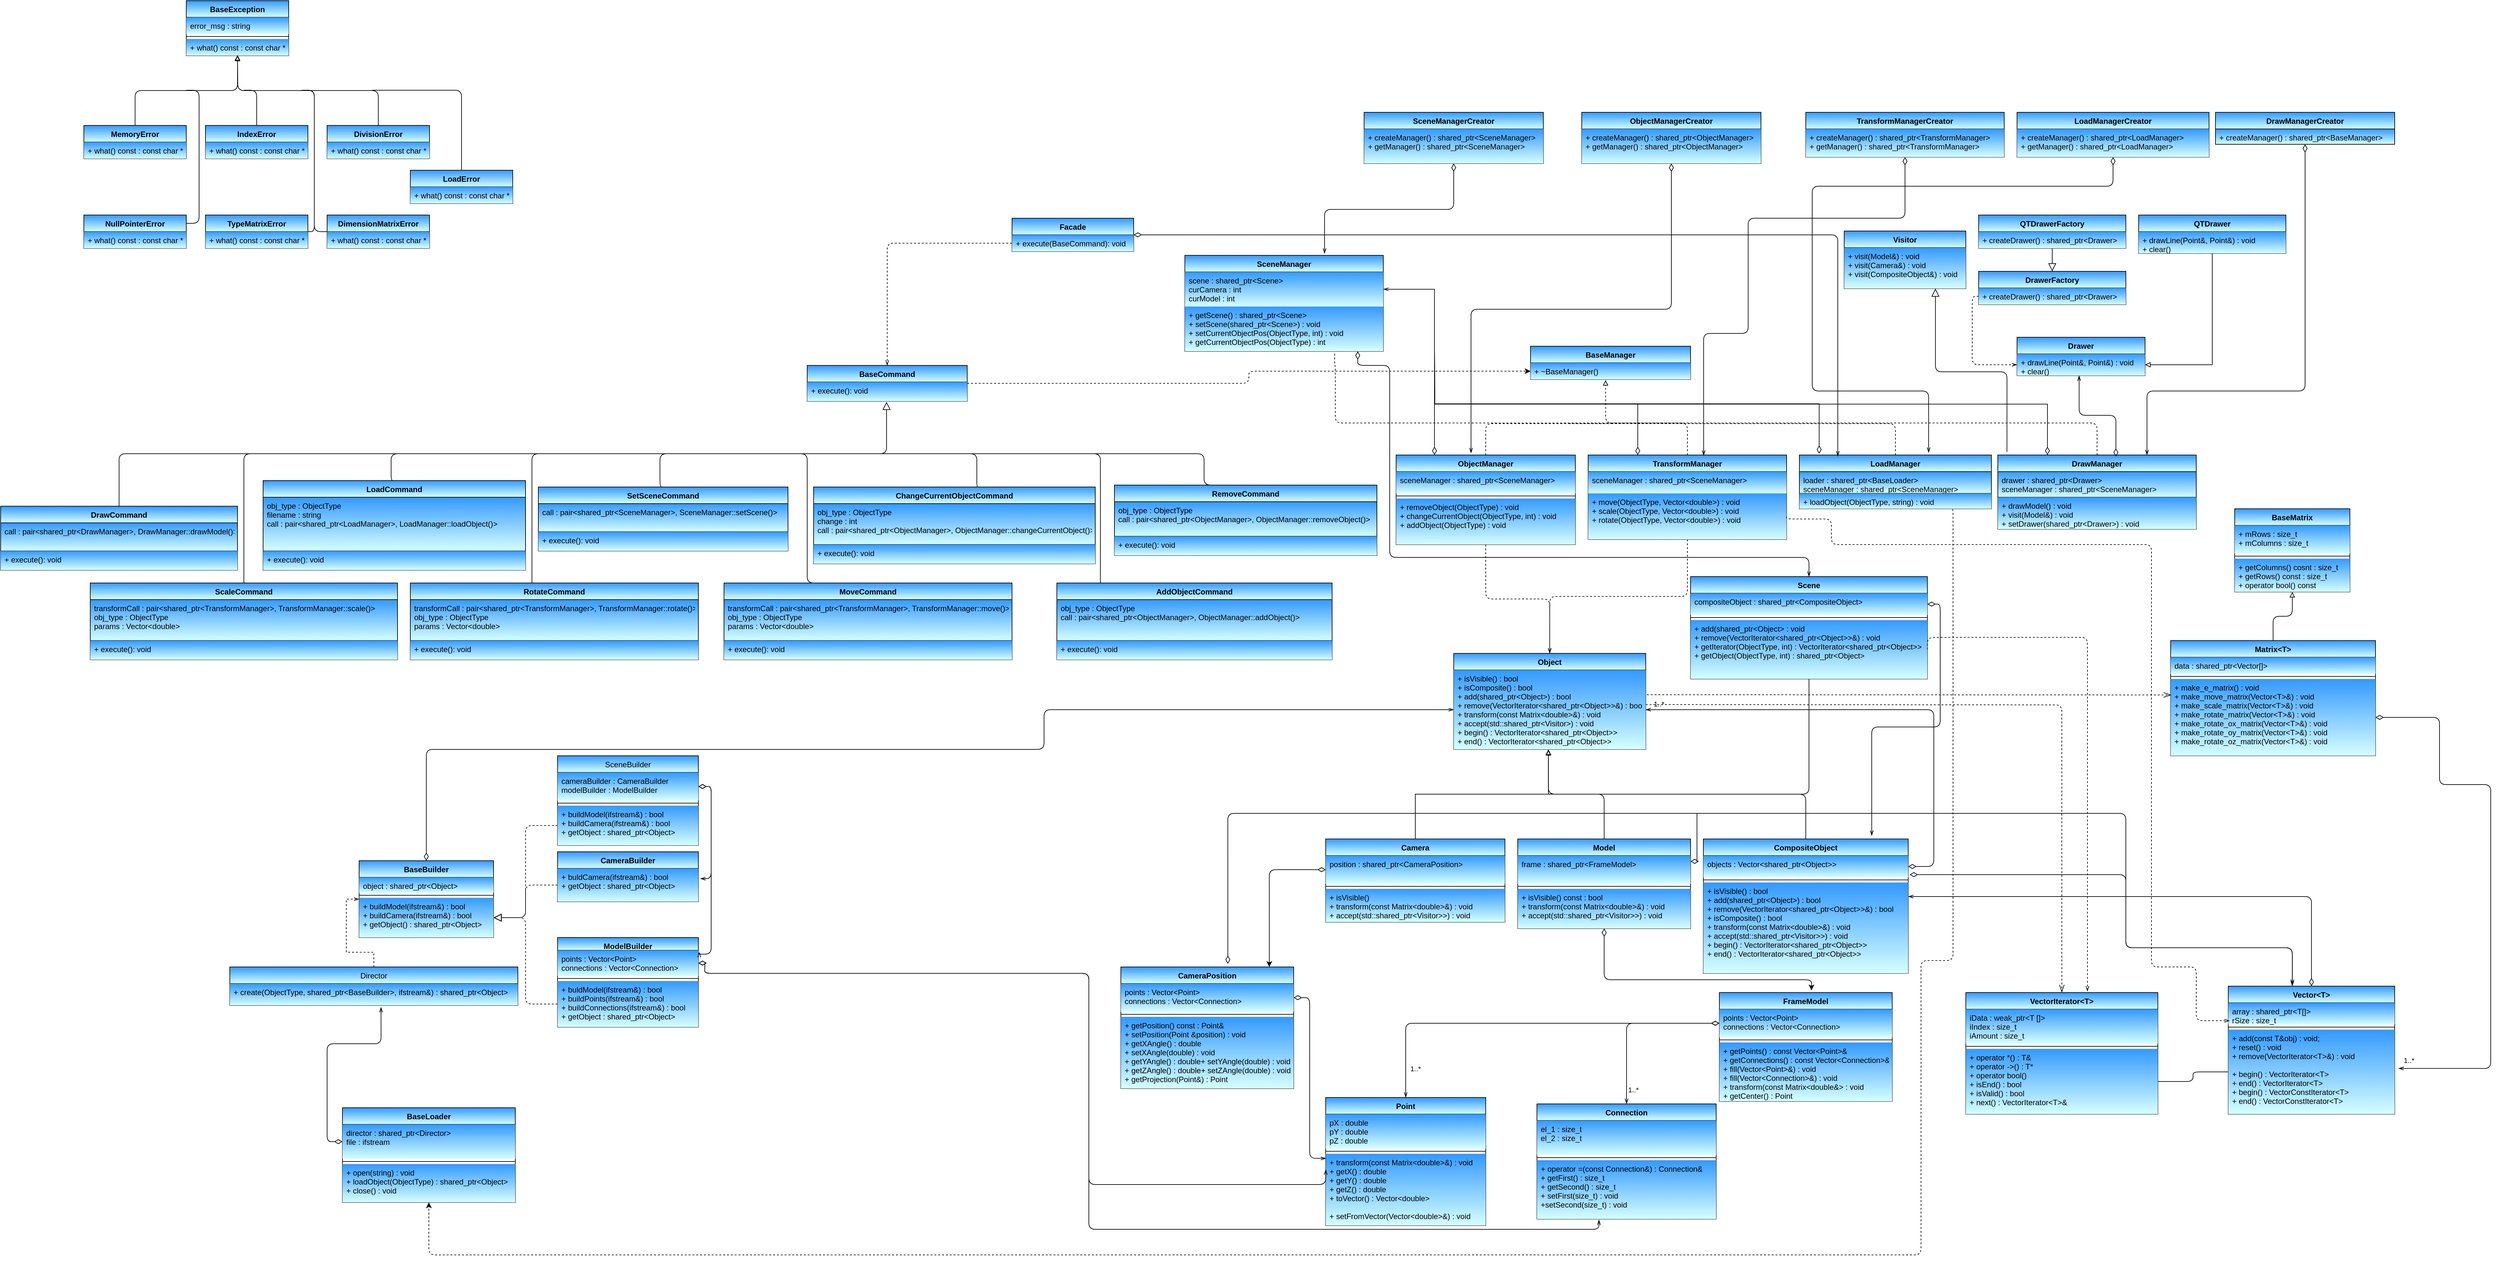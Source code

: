 <mxfile version="14.6.13" type="device"><diagram id="C5RBs43oDa-KdzZeNtuy" name="Page-1"><mxGraphModel dx="1529" dy="1985" grid="1" gridSize="10" guides="1" tooltips="1" connect="1" arrows="1" fold="1" page="1" pageScale="1" pageWidth="827" pageHeight="1169" math="0" shadow="0"><root><mxCell id="WIyWlLk6GJQsqaUBKTNV-0"/><mxCell id="WIyWlLk6GJQsqaUBKTNV-1" parent="WIyWlLk6GJQsqaUBKTNV-0"/><mxCell id="PyN4bMdfkGIDNwrWuYWF-62" value="1..*" style="edgeStyle=orthogonalEdgeStyle;rounded=1;jumpStyle=none;orthogonalLoop=1;jettySize=auto;html=1;exitX=1;exitY=0.5;exitDx=0;exitDy=0;startArrow=diamondThin;startFill=0;endArrow=openThin;endFill=0;startSize=10;endSize=6;verticalAlign=bottom;labelPosition=left;verticalLabelPosition=top;align=right;" parent="WIyWlLk6GJQsqaUBKTNV-1" source="PyN4bMdfkGIDNwrWuYWF-55" target="PyN4bMdfkGIDNwrWuYWF-45" edge="1"><mxGeometry x="0.918" relative="1" as="geometry"><Array as="points"><mxPoint x="2900" y="853"/><mxPoint x="2900" y="608"/></Array><mxPoint as="offset"/></mxGeometry></mxCell><mxCell id="5ZRFap4yJ4bVbZFfVlYf-0" value="Facade" style="swimlane;fontStyle=1;align=center;verticalAlign=top;childLayout=stackLayout;horizontal=1;startSize=26;horizontalStack=0;resizeParent=1;resizeParentMax=0;resizeLast=0;collapsible=1;marginBottom=0;labelBackgroundColor=none;fillColor=#D6FFFF;gradientDirection=north;gradientColor=#3399FF;" parent="WIyWlLk6GJQsqaUBKTNV-1" vertex="1"><mxGeometry x="1460" y="-160" width="190" height="52" as="geometry"/></mxCell><mxCell id="5ZRFap4yJ4bVbZFfVlYf-3" value="+ execute(BaseCommand): void" style="text;strokeColor=none;align=left;verticalAlign=top;spacingLeft=4;spacingRight=4;overflow=hidden;rotatable=0;points=[[0,0.5],[1,0.5]];portConstraint=eastwest;labelBackgroundColor=none;fillColor=#D6FFFF;gradientDirection=north;gradientColor=#3399FF;" parent="5ZRFap4yJ4bVbZFfVlYf-0" vertex="1"><mxGeometry y="26" width="190" height="26" as="geometry"/></mxCell><mxCell id="bKZlJ3HbKk39n7UeeXbL-24" style="edgeStyle=orthogonalEdgeStyle;rounded=1;orthogonalLoop=1;jettySize=auto;html=1;exitX=1;exitY=0.5;exitDx=0;exitDy=0;entryX=0;entryY=0.5;entryDx=0;entryDy=0;startArrow=none;startFill=0;startSize=10;dashed=1;" parent="WIyWlLk6GJQsqaUBKTNV-1" source="5ZRFap4yJ4bVbZFfVlYf-4" target="5ZRFap4yJ4bVbZFfVlYf-58" edge="1"><mxGeometry relative="1" as="geometry"/></mxCell><mxCell id="5ZRFap4yJ4bVbZFfVlYf-4" value="BaseCommand" style="swimlane;fontStyle=1;align=center;verticalAlign=top;childLayout=stackLayout;horizontal=1;startSize=26;horizontalStack=0;resizeParent=1;resizeParentMax=0;resizeLast=0;collapsible=1;marginBottom=0;labelBackgroundColor=none;fillColor=#D6FFFF;gradientDirection=north;gradientColor=#3399FF;" parent="WIyWlLk6GJQsqaUBKTNV-1" vertex="1"><mxGeometry x="1140" y="70" width="250" height="56" as="geometry"/></mxCell><mxCell id="5ZRFap4yJ4bVbZFfVlYf-7" value="+ execute(): void" style="text;strokeColor=none;align=left;verticalAlign=top;spacingLeft=4;spacingRight=4;overflow=hidden;rotatable=0;points=[[0,0.5],[1,0.5]];portConstraint=eastwest;labelBackgroundColor=none;fillColor=#D6FFFF;gradientDirection=north;gradientColor=#3399FF;" parent="5ZRFap4yJ4bVbZFfVlYf-4" vertex="1"><mxGeometry y="26" width="250" height="30" as="geometry"/></mxCell><mxCell id="zG8lbb4g_RIu0O-BEo_W-32" style="edgeStyle=orthogonalEdgeStyle;rounded=1;orthogonalLoop=1;jettySize=auto;html=1;exitX=0.5;exitY=0;exitDx=0;exitDy=0;startArrow=none;startFill=0;endArrow=none;endFill=0;startSize=10;endSize=10;" parent="WIyWlLk6GJQsqaUBKTNV-1" source="5ZRFap4yJ4bVbZFfVlYf-10" edge="1"><mxGeometry relative="1" as="geometry"><mxPoint x="1030" y="208" as="targetPoint"/><Array as="points"><mxPoint x="490" y="250"/><mxPoint x="490" y="208"/></Array></mxGeometry></mxCell><mxCell id="5ZRFap4yJ4bVbZFfVlYf-10" value="LoadCommand" style="swimlane;fontStyle=1;align=center;verticalAlign=top;childLayout=stackLayout;horizontal=1;startSize=26;horizontalStack=0;resizeParent=1;resizeParentMax=0;resizeLast=0;collapsible=1;marginBottom=0;labelBackgroundColor=none;fillColor=#D6FFFF;gradientDirection=north;gradientColor=#3399FF;" parent="WIyWlLk6GJQsqaUBKTNV-1" vertex="1"><mxGeometry x="290" y="250" width="410" height="140" as="geometry"/></mxCell><mxCell id="n73pXmtlQD-WEw2_Bu_t-7" value="obj_type : ObjectType&#10;filename : string&#10;call : pair&lt;shared_ptr&lt;LoadManager&gt;, LoadManager::loadObject()&gt;" style="text;align=left;verticalAlign=top;spacingLeft=4;spacingRight=4;overflow=hidden;rotatable=0;points=[[0,0.5],[1,0.5]];portConstraint=eastwest;strokeColor=#000000;labelBackgroundColor=none;fillColor=#D6FFFF;gradientDirection=north;gradientColor=#3399FF;" parent="5ZRFap4yJ4bVbZFfVlYf-10" vertex="1"><mxGeometry y="26" width="410" height="84" as="geometry"/></mxCell><mxCell id="5ZRFap4yJ4bVbZFfVlYf-11" value="+ execute(): void" style="text;strokeColor=none;align=left;verticalAlign=top;spacingLeft=4;spacingRight=4;overflow=hidden;rotatable=0;points=[[0,0.5],[1,0.5]];portConstraint=eastwest;labelBackgroundColor=none;fillColor=#D6FFFF;gradientDirection=north;gradientColor=#3399FF;" parent="5ZRFap4yJ4bVbZFfVlYf-10" vertex="1"><mxGeometry y="110" width="410" height="30" as="geometry"/></mxCell><mxCell id="zG8lbb4g_RIu0O-BEo_W-29" style="edgeStyle=orthogonalEdgeStyle;rounded=1;orthogonalLoop=1;jettySize=auto;html=1;exitX=0.5;exitY=0;exitDx=0;exitDy=0;startArrow=none;startFill=0;endArrow=none;endFill=0;startSize=10;endSize=10;" parent="WIyWlLk6GJQsqaUBKTNV-1" source="5ZRFap4yJ4bVbZFfVlYf-12" edge="1"><mxGeometry relative="1" as="geometry"><mxPoint x="1030" y="208" as="targetPoint"/><Array as="points"><mxPoint x="910" y="260"/><mxPoint x="910" y="208"/></Array></mxGeometry></mxCell><mxCell id="5ZRFap4yJ4bVbZFfVlYf-12" value="SetSceneCommand" style="swimlane;fontStyle=1;align=center;verticalAlign=top;childLayout=stackLayout;horizontal=1;startSize=26;horizontalStack=0;resizeParent=1;resizeParentMax=0;resizeLast=0;collapsible=1;marginBottom=0;labelBackgroundColor=none;fillColor=#D6FFFF;gradientDirection=north;gradientColor=#3399FF;" parent="WIyWlLk6GJQsqaUBKTNV-1" vertex="1"><mxGeometry x="720" y="260" width="390" height="100" as="geometry"/></mxCell><mxCell id="bKZlJ3HbKk39n7UeeXbL-0" value="call : pair&lt;shared_ptr&lt;SceneManager&gt;, SceneManager::setScene()&gt;" style="text;align=left;verticalAlign=top;spacingLeft=4;spacingRight=4;overflow=hidden;rotatable=0;points=[[0,0.5],[1,0.5]];portConstraint=eastwest;strokeColor=#000000;labelBackgroundColor=none;fillColor=#D6FFFF;gradientDirection=north;gradientColor=#3399FF;" parent="5ZRFap4yJ4bVbZFfVlYf-12" vertex="1"><mxGeometry y="26" width="390" height="44" as="geometry"/></mxCell><mxCell id="5ZRFap4yJ4bVbZFfVlYf-13" value="+ execute(): void" style="text;strokeColor=none;align=left;verticalAlign=top;spacingLeft=4;spacingRight=4;overflow=hidden;rotatable=0;points=[[0,0.5],[1,0.5]];portConstraint=eastwest;labelBackgroundColor=none;fillColor=#D6FFFF;gradientDirection=north;gradientColor=#3399FF;" parent="5ZRFap4yJ4bVbZFfVlYf-12" vertex="1"><mxGeometry y="70" width="390" height="30" as="geometry"/></mxCell><mxCell id="zG8lbb4g_RIu0O-BEo_W-36" style="edgeStyle=orthogonalEdgeStyle;rounded=1;orthogonalLoop=1;jettySize=auto;html=1;exitX=0.5;exitY=0;exitDx=0;exitDy=0;startArrow=none;startFill=0;endArrow=none;endFill=0;startSize=10;endSize=10;" parent="WIyWlLk6GJQsqaUBKTNV-1" source="5ZRFap4yJ4bVbZFfVlYf-17" edge="1"><mxGeometry relative="1" as="geometry"><mxPoint x="1290" y="208" as="targetPoint"/><Array as="points"><mxPoint x="1760" y="257"/><mxPoint x="1760" y="208"/></Array></mxGeometry></mxCell><mxCell id="5ZRFap4yJ4bVbZFfVlYf-17" value="RemoveCommand" style="swimlane;fontStyle=1;align=center;verticalAlign=top;childLayout=stackLayout;horizontal=1;startSize=26;horizontalStack=0;resizeParent=1;resizeParentMax=0;resizeLast=0;collapsible=1;marginBottom=0;labelBackgroundColor=none;fillColor=#D6FFFF;gradientDirection=north;gradientColor=#3399FF;" parent="WIyWlLk6GJQsqaUBKTNV-1" vertex="1"><mxGeometry x="1620" y="257" width="410" height="110" as="geometry"/></mxCell><mxCell id="n73pXmtlQD-WEw2_Bu_t-3" value="obj_type : ObjectType&#10;call : pair&lt;shared_ptr&lt;ObjectManager&gt;, ObjectManager::removeObject()&gt;" style="text;align=left;verticalAlign=top;spacingLeft=4;spacingRight=4;overflow=hidden;rotatable=0;points=[[0,0.5],[1,0.5]];portConstraint=eastwest;strokeColor=#000000;labelBackgroundColor=none;fillColor=#D6FFFF;gradientDirection=north;gradientColor=#3399FF;" parent="5ZRFap4yJ4bVbZFfVlYf-17" vertex="1"><mxGeometry y="26" width="410" height="54" as="geometry"/></mxCell><mxCell id="5ZRFap4yJ4bVbZFfVlYf-18" value="+ execute(): void" style="text;strokeColor=none;align=left;verticalAlign=top;spacingLeft=4;spacingRight=4;overflow=hidden;rotatable=0;points=[[0,0.5],[1,0.5]];portConstraint=eastwest;labelBackgroundColor=none;fillColor=#D6FFFF;gradientDirection=north;gradientColor=#3399FF;" parent="5ZRFap4yJ4bVbZFfVlYf-17" vertex="1"><mxGeometry y="80" width="410" height="30" as="geometry"/></mxCell><mxCell id="5ZRFap4yJ4bVbZFfVlYf-19" value="MoveCommand" style="swimlane;fontStyle=1;align=center;verticalAlign=top;childLayout=stackLayout;horizontal=1;startSize=26;horizontalStack=0;resizeParent=1;resizeParentMax=0;resizeLast=0;collapsible=1;marginBottom=0;labelBackgroundColor=none;fillColor=#D6FFFF;gradientDirection=north;gradientColor=#3399FF;" parent="WIyWlLk6GJQsqaUBKTNV-1" vertex="1"><mxGeometry x="1010" y="410" width="450" height="120" as="geometry"/></mxCell><mxCell id="bKZlJ3HbKk39n7UeeXbL-10" value="transformCall : pair&lt;shared_ptr&lt;TransformManager&gt;, TransformManager::move()&gt;&#10;obj_type : ObjectType&#10;params : Vector&lt;double&gt;&#10;" style="text;align=left;verticalAlign=top;spacingLeft=4;spacingRight=4;overflow=hidden;rotatable=0;points=[[0,0.5],[1,0.5]];portConstraint=eastwest;strokeColor=#000000;labelBackgroundColor=none;fillColor=#D6FFFF;gradientDirection=north;gradientColor=#3399FF;" parent="5ZRFap4yJ4bVbZFfVlYf-19" vertex="1"><mxGeometry y="26" width="450" height="64" as="geometry"/></mxCell><mxCell id="5ZRFap4yJ4bVbZFfVlYf-20" value="+ execute(): void" style="text;strokeColor=none;align=left;verticalAlign=top;spacingLeft=4;spacingRight=4;overflow=hidden;rotatable=0;points=[[0,0.5],[1,0.5]];portConstraint=eastwest;labelBackgroundColor=none;fillColor=#D6FFFF;gradientDirection=north;gradientColor=#3399FF;" parent="5ZRFap4yJ4bVbZFfVlYf-19" vertex="1"><mxGeometry y="90" width="450" height="30" as="geometry"/></mxCell><mxCell id="5ZRFap4yJ4bVbZFfVlYf-21" value="RotateCommand" style="swimlane;fontStyle=1;align=center;verticalAlign=top;childLayout=stackLayout;horizontal=1;startSize=26;horizontalStack=0;resizeParent=1;resizeParentMax=0;resizeLast=0;collapsible=1;marginBottom=0;labelBackgroundColor=none;fillColor=#D6FFFF;gradientDirection=north;gradientColor=#3399FF;" parent="WIyWlLk6GJQsqaUBKTNV-1" vertex="1"><mxGeometry x="520" y="410" width="450" height="120" as="geometry"/></mxCell><mxCell id="bKZlJ3HbKk39n7UeeXbL-9" value="transformCall : pair&lt;shared_ptr&lt;TransformManager&gt;, TransformManager::rotate()&gt;&#10;obj_type : ObjectType&#10;params : Vector&lt;double&gt;&#10;" style="text;align=left;verticalAlign=top;spacingLeft=4;spacingRight=4;overflow=hidden;rotatable=0;points=[[0,0.5],[1,0.5]];portConstraint=eastwest;strokeColor=#000000;labelBackgroundColor=none;fillColor=#D6FFFF;gradientDirection=north;gradientColor=#3399FF;" parent="5ZRFap4yJ4bVbZFfVlYf-21" vertex="1"><mxGeometry y="26" width="450" height="64" as="geometry"/></mxCell><mxCell id="5ZRFap4yJ4bVbZFfVlYf-22" value="+ execute(): void" style="text;strokeColor=none;align=left;verticalAlign=top;spacingLeft=4;spacingRight=4;overflow=hidden;rotatable=0;points=[[0,0.5],[1,0.5]];portConstraint=eastwest;labelBackgroundColor=none;fillColor=#D6FFFF;gradientDirection=north;gradientColor=#3399FF;" parent="5ZRFap4yJ4bVbZFfVlYf-21" vertex="1"><mxGeometry y="90" width="450" height="30" as="geometry"/></mxCell><mxCell id="5ZRFap4yJ4bVbZFfVlYf-23" value="ScaleCommand" style="swimlane;fontStyle=1;align=center;verticalAlign=top;childLayout=stackLayout;horizontal=1;startSize=26;horizontalStack=0;resizeParent=1;resizeParentMax=0;resizeLast=0;collapsible=1;marginBottom=0;labelBackgroundColor=none;fillColor=#D6FFFF;gradientDirection=north;gradientColor=#3399FF;" parent="WIyWlLk6GJQsqaUBKTNV-1" vertex="1"><mxGeometry x="20" y="410" width="480" height="120" as="geometry"/></mxCell><mxCell id="n73pXmtlQD-WEw2_Bu_t-4" value="transformCall : pair&lt;shared_ptr&lt;TransformManager&gt;, TransformManager::scale()&gt;&#10;obj_type : ObjectType&#10;params : Vector&lt;double&gt;&#10;" style="text;align=left;verticalAlign=top;spacingLeft=4;spacingRight=4;overflow=hidden;rotatable=0;points=[[0,0.5],[1,0.5]];portConstraint=eastwest;strokeColor=#000000;labelBackgroundColor=none;fillColor=#D6FFFF;gradientDirection=north;gradientColor=#3399FF;" parent="5ZRFap4yJ4bVbZFfVlYf-23" vertex="1"><mxGeometry y="26" width="480" height="64" as="geometry"/></mxCell><mxCell id="5ZRFap4yJ4bVbZFfVlYf-24" value="+ execute(): void" style="text;strokeColor=none;align=left;verticalAlign=top;spacingLeft=4;spacingRight=4;overflow=hidden;rotatable=0;points=[[0,0.5],[1,0.5]];portConstraint=eastwest;labelBackgroundColor=none;fillColor=#D6FFFF;gradientDirection=north;gradientColor=#3399FF;" parent="5ZRFap4yJ4bVbZFfVlYf-23" vertex="1"><mxGeometry y="90" width="480" height="30" as="geometry"/></mxCell><mxCell id="zG8lbb4g_RIu0O-BEo_W-27" style="edgeStyle=orthogonalEdgeStyle;rounded=1;orthogonalLoop=1;jettySize=auto;html=1;exitX=0.5;exitY=0;exitDx=0;exitDy=0;entryX=0.496;entryY=1.033;entryDx=0;entryDy=0;entryPerimeter=0;startArrow=none;startFill=0;endArrow=block;endFill=0;startSize=10;endSize=10;" parent="WIyWlLk6GJQsqaUBKTNV-1" source="5ZRFap4yJ4bVbZFfVlYf-25" target="5ZRFap4yJ4bVbZFfVlYf-7" edge="1"><mxGeometry relative="1" as="geometry"/></mxCell><mxCell id="5ZRFap4yJ4bVbZFfVlYf-25" value="DrawCommand" style="swimlane;fontStyle=1;align=center;verticalAlign=top;childLayout=stackLayout;horizontal=1;startSize=26;horizontalStack=0;resizeParent=1;resizeParentMax=0;resizeLast=0;collapsible=1;marginBottom=0;labelBackgroundColor=none;fillColor=#D6FFFF;gradientDirection=north;gradientColor=#3399FF;" parent="WIyWlLk6GJQsqaUBKTNV-1" vertex="1"><mxGeometry x="-120" y="290" width="370" height="100" as="geometry"/></mxCell><mxCell id="bKZlJ3HbKk39n7UeeXbL-1" value="call : pair&lt;shared_ptr&lt;DrawManager&gt;, DrawManager::drawModel()&gt;" style="text;align=left;verticalAlign=top;spacingLeft=4;spacingRight=4;overflow=hidden;rotatable=0;points=[[0,0.5],[1,0.5]];portConstraint=eastwest;strokeColor=#000000;labelBackgroundColor=none;fillColor=#D6FFFF;gradientDirection=north;gradientColor=#3399FF;" parent="5ZRFap4yJ4bVbZFfVlYf-25" vertex="1"><mxGeometry y="26" width="370" height="44" as="geometry"/></mxCell><mxCell id="5ZRFap4yJ4bVbZFfVlYf-26" value="+ execute(): void" style="text;strokeColor=none;align=left;verticalAlign=top;spacingLeft=4;spacingRight=4;overflow=hidden;rotatable=0;points=[[0,0.5],[1,0.5]];portConstraint=eastwest;labelBackgroundColor=none;fillColor=#D6FFFF;gradientDirection=north;gradientColor=#3399FF;" parent="5ZRFap4yJ4bVbZFfVlYf-25" vertex="1"><mxGeometry y="70" width="370" height="30" as="geometry"/></mxCell><mxCell id="zG8lbb4g_RIu0O-BEo_W-30" style="edgeStyle=orthogonalEdgeStyle;rounded=1;orthogonalLoop=1;jettySize=auto;html=1;exitX=0.593;exitY=0.017;exitDx=0;exitDy=0;startArrow=none;startFill=0;endArrow=none;endFill=0;startSize=10;endSize=10;exitPerimeter=0;" parent="WIyWlLk6GJQsqaUBKTNV-1" source="5ZRFap4yJ4bVbZFfVlYf-48" edge="1"><mxGeometry relative="1" as="geometry"><mxPoint x="1535" y="290" as="sourcePoint"/><mxPoint x="1080" y="208" as="targetPoint"/><Array as="points"><mxPoint x="1405" y="208"/></Array></mxGeometry></mxCell><mxCell id="5ZRFap4yJ4bVbZFfVlYf-48" value="ChangeCurrentObjectCommand" style="swimlane;fontStyle=1;align=center;verticalAlign=top;childLayout=stackLayout;horizontal=1;startSize=26;horizontalStack=0;resizeParent=1;resizeParentMax=0;resizeLast=0;collapsible=1;marginBottom=0;labelBackgroundColor=none;fillColor=#D6FFFF;gradientDirection=north;gradientColor=#3399FF;" parent="WIyWlLk6GJQsqaUBKTNV-1" vertex="1"><mxGeometry x="1150" y="260" width="440" height="120" as="geometry"/></mxCell><mxCell id="n73pXmtlQD-WEw2_Bu_t-2" value="obj_type : ObjectType&#10;change : int&#10;call : pair&lt;shared_ptr&lt;ObjectManager&gt;, ObjectManager::changeCurrentObject()&gt;&#10;" style="text;align=left;verticalAlign=top;spacingLeft=4;spacingRight=4;overflow=hidden;rotatable=0;points=[[0,0.5],[1,0.5]];portConstraint=eastwest;strokeColor=#000000;labelBackgroundColor=none;fillColor=#D6FFFF;gradientDirection=north;gradientColor=#3399FF;" parent="5ZRFap4yJ4bVbZFfVlYf-48" vertex="1"><mxGeometry y="26" width="440" height="64" as="geometry"/></mxCell><mxCell id="5ZRFap4yJ4bVbZFfVlYf-49" value="+ execute(): void" style="text;strokeColor=none;align=left;verticalAlign=top;spacingLeft=4;spacingRight=4;overflow=hidden;rotatable=0;points=[[0,0.5],[1,0.5]];portConstraint=eastwest;labelBackgroundColor=none;fillColor=#D6FFFF;gradientDirection=north;gradientColor=#3399FF;" parent="5ZRFap4yJ4bVbZFfVlYf-48" vertex="1"><mxGeometry y="90" width="440" height="30" as="geometry"/></mxCell><mxCell id="5ZRFap4yJ4bVbZFfVlYf-55" value="BaseManager" style="swimlane;fontStyle=1;align=center;verticalAlign=top;childLayout=stackLayout;horizontal=1;startSize=26;horizontalStack=0;resizeParent=1;resizeParentMax=0;resizeLast=0;collapsible=1;marginBottom=0;labelBackgroundColor=none;fillColor=#D6FFFF;gradientDirection=north;gradientColor=#3399FF;" parent="WIyWlLk6GJQsqaUBKTNV-1" vertex="1"><mxGeometry x="2270" y="40" width="250" height="52" as="geometry"/></mxCell><mxCell id="5ZRFap4yJ4bVbZFfVlYf-58" value="+ ~BaseManager()" style="text;strokeColor=none;align=left;verticalAlign=top;spacingLeft=4;spacingRight=4;overflow=hidden;rotatable=0;points=[[0,0.5],[1,0.5]];portConstraint=eastwest;labelBackgroundColor=none;fillColor=#D6FFFF;gradientDirection=north;gradientColor=#3399FF;" parent="5ZRFap4yJ4bVbZFfVlYf-55" vertex="1"><mxGeometry y="26" width="250" height="26" as="geometry"/></mxCell><mxCell id="PyN4bMdfkGIDNwrWuYWF-1" style="edgeStyle=orthogonalEdgeStyle;rounded=1;orthogonalLoop=1;jettySize=auto;html=1;exitX=0.5;exitY=0;exitDx=0;exitDy=0;endArrow=none;endFill=0;dashed=1;" parent="WIyWlLk6GJQsqaUBKTNV-1" source="5ZRFap4yJ4bVbZFfVlYf-61" edge="1"><mxGeometry relative="1" as="geometry"><mxPoint x="2400" y="161" as="targetPoint"/><Array as="points"><mxPoint x="2200" y="161"/><mxPoint x="2363" y="161"/></Array></mxGeometry></mxCell><mxCell id="PyN4bMdfkGIDNwrWuYWF-98" style="edgeStyle=orthogonalEdgeStyle;rounded=1;jumpStyle=none;orthogonalLoop=1;jettySize=auto;html=1;exitX=0.5;exitY=1;exitDx=0;exitDy=0;entryX=0.5;entryY=0;entryDx=0;entryDy=0;startArrow=none;startFill=0;endArrow=openThin;endFill=0;startSize=10;endSize=6;dashed=1;" parent="WIyWlLk6GJQsqaUBKTNV-1" source="5ZRFap4yJ4bVbZFfVlYf-61" target="PyN4bMdfkGIDNwrWuYWF-42" edge="1"><mxGeometry relative="1" as="geometry"/></mxCell><mxCell id="5ZRFap4yJ4bVbZFfVlYf-61" value="ObjectManager" style="swimlane;fontStyle=1;align=center;verticalAlign=top;childLayout=stackLayout;horizontal=1;startSize=26;horizontalStack=0;resizeParent=1;resizeParentMax=0;resizeLast=0;collapsible=1;marginBottom=0;labelBackgroundColor=none;fillColor=#D6FFFF;gradientDirection=north;gradientColor=#3399FF;" parent="WIyWlLk6GJQsqaUBKTNV-1" vertex="1"><mxGeometry x="2060" y="210" width="280" height="140" as="geometry"/></mxCell><mxCell id="5ZRFap4yJ4bVbZFfVlYf-62" value="sceneManager : shared_ptr&lt;SceneManager&gt;" style="text;strokeColor=none;align=left;verticalAlign=top;spacingLeft=4;spacingRight=4;overflow=hidden;rotatable=0;points=[[0,0.5],[1,0.5]];portConstraint=eastwest;labelBackgroundColor=none;fillColor=#D6FFFF;gradientDirection=north;gradientColor=#3399FF;" parent="5ZRFap4yJ4bVbZFfVlYf-61" vertex="1"><mxGeometry y="26" width="280" height="34" as="geometry"/></mxCell><mxCell id="5ZRFap4yJ4bVbZFfVlYf-63" value="" style="line;strokeWidth=1;fillColor=none;align=left;verticalAlign=middle;spacingTop=-1;spacingLeft=3;spacingRight=3;rotatable=0;labelPosition=right;points=[];portConstraint=eastwest;labelBackgroundColor=none;" parent="5ZRFap4yJ4bVbZFfVlYf-61" vertex="1"><mxGeometry y="60" width="280" height="8" as="geometry"/></mxCell><mxCell id="5ZRFap4yJ4bVbZFfVlYf-64" value="+ removeObject(ObjectType) : void&#10;+ changeCurrentObject(ObjectType, int) : void&#10;+ addObject(ObjectType) : void&#10;" style="text;strokeColor=none;align=left;verticalAlign=top;spacingLeft=4;spacingRight=4;overflow=hidden;rotatable=0;points=[[0,0.5],[1,0.5]];portConstraint=eastwest;labelBackgroundColor=none;fillColor=#D6FFFF;gradientDirection=north;gradientColor=#3399FF;" parent="5ZRFap4yJ4bVbZFfVlYf-61" vertex="1"><mxGeometry y="68" width="280" height="72" as="geometry"/></mxCell><mxCell id="PyN4bMdfkGIDNwrWuYWF-0" style="edgeStyle=orthogonalEdgeStyle;rounded=1;orthogonalLoop=1;jettySize=auto;html=1;exitX=0.5;exitY=0;exitDx=0;exitDy=0;entryX=0.469;entryY=1.038;entryDx=0;entryDy=0;entryPerimeter=0;endArrow=block;endFill=0;dashed=1;" parent="WIyWlLk6GJQsqaUBKTNV-1" source="5ZRFap4yJ4bVbZFfVlYf-65" target="5ZRFap4yJ4bVbZFfVlYf-58" edge="1"><mxGeometry relative="1" as="geometry"><Array as="points"><mxPoint x="2515" y="160"/><mxPoint x="2387" y="160"/></Array></mxGeometry></mxCell><mxCell id="PyN4bMdfkGIDNwrWuYWF-99" style="edgeStyle=orthogonalEdgeStyle;rounded=1;jumpStyle=none;orthogonalLoop=1;jettySize=auto;html=1;exitX=0.5;exitY=1;exitDx=0;exitDy=0;entryX=0.5;entryY=0;entryDx=0;entryDy=0;dashed=1;startArrow=none;startFill=0;endArrow=openThin;endFill=0;startSize=10;endSize=6;" parent="WIyWlLk6GJQsqaUBKTNV-1" source="5ZRFap4yJ4bVbZFfVlYf-65" target="PyN4bMdfkGIDNwrWuYWF-42" edge="1"><mxGeometry relative="1" as="geometry"/></mxCell><mxCell id="NRT-lGlJ_TYUrO401Sz7-25" style="edgeStyle=orthogonalEdgeStyle;rounded=0;orthogonalLoop=1;jettySize=auto;html=1;exitX=0.25;exitY=0;exitDx=0;exitDy=0;startArrow=diamondThin;startFill=0;endArrow=none;endFill=0;startSize=10;endSize=6;" parent="WIyWlLk6GJQsqaUBKTNV-1" source="5ZRFap4yJ4bVbZFfVlYf-65" edge="1"><mxGeometry relative="1" as="geometry"><mxPoint x="2120" y="50" as="targetPoint"/></mxGeometry></mxCell><mxCell id="5ZRFap4yJ4bVbZFfVlYf-65" value="TransformManager" style="swimlane;fontStyle=1;align=center;verticalAlign=top;childLayout=stackLayout;horizontal=1;startSize=26;horizontalStack=0;resizeParent=1;resizeParentMax=0;resizeLast=0;collapsible=1;marginBottom=0;labelBackgroundColor=none;fillColor=#D6FFFF;gradientDirection=north;gradientColor=#3399FF;" parent="WIyWlLk6GJQsqaUBKTNV-1" vertex="1"><mxGeometry x="2360" y="210" width="310" height="132" as="geometry"/></mxCell><mxCell id="NRT-lGlJ_TYUrO401Sz7-21" value="sceneManager : shared_ptr&lt;SceneManager&gt;" style="text;strokeColor=none;align=left;verticalAlign=top;spacingLeft=4;spacingRight=4;overflow=hidden;rotatable=0;points=[[0,0.5],[1,0.5]];portConstraint=eastwest;labelBackgroundColor=none;fillColor=#D6FFFF;gradientDirection=north;gradientColor=#3399FF;" parent="5ZRFap4yJ4bVbZFfVlYf-65" vertex="1"><mxGeometry y="26" width="310" height="34" as="geometry"/></mxCell><mxCell id="5ZRFap4yJ4bVbZFfVlYf-68" value="+ move(ObjectType, Vector&lt;double&gt;) : void&#10;+ scale(ObjectType, Vector&lt;double&gt;) : void&#10;+ rotate(ObjectType, Vector&lt;double&gt;) : void&#10;" style="text;strokeColor=none;align=left;verticalAlign=top;spacingLeft=4;spacingRight=4;overflow=hidden;rotatable=0;points=[[0,0.5],[1,0.5]];portConstraint=eastwest;labelBackgroundColor=none;fillColor=#D6FFFF;gradientDirection=north;gradientColor=#3399FF;" parent="5ZRFap4yJ4bVbZFfVlYf-65" vertex="1"><mxGeometry y="60" width="310" height="72" as="geometry"/></mxCell><mxCell id="PyN4bMdfkGIDNwrWuYWF-15" style="edgeStyle=orthogonalEdgeStyle;rounded=1;jumpStyle=none;orthogonalLoop=1;jettySize=auto;html=1;exitX=0.5;exitY=0;exitDx=0;exitDy=0;endArrow=none;endFill=0;dashed=1;" parent="WIyWlLk6GJQsqaUBKTNV-1" source="PyN4bMdfkGIDNwrWuYWF-2" edge="1"><mxGeometry relative="1" as="geometry"><mxPoint x="2330" y="161" as="targetPoint"/><Array as="points"><mxPoint x="2770" y="161"/><mxPoint x="2363" y="161"/></Array></mxGeometry></mxCell><mxCell id="NRT-lGlJ_TYUrO401Sz7-26" style="edgeStyle=orthogonalEdgeStyle;rounded=0;orthogonalLoop=1;jettySize=auto;html=1;startArrow=diamondThin;startFill=0;endArrow=none;endFill=0;startSize=10;exitX=0.103;exitY=-0.024;exitDx=0;exitDy=0;exitPerimeter=0;" parent="WIyWlLk6GJQsqaUBKTNV-1" source="PyN4bMdfkGIDNwrWuYWF-2" edge="1"><mxGeometry relative="1" as="geometry"><mxPoint x="2120" y="50" as="targetPoint"/><mxPoint x="2730" y="130" as="sourcePoint"/><Array as="points"><mxPoint x="2721" y="130"/><mxPoint x="2120" y="130"/></Array></mxGeometry></mxCell><mxCell id="PyN4bMdfkGIDNwrWuYWF-2" value="LoadManager" style="swimlane;fontStyle=1;align=center;verticalAlign=top;childLayout=stackLayout;horizontal=1;startSize=26;horizontalStack=0;resizeParent=1;resizeParentMax=0;resizeLast=0;collapsible=1;marginBottom=0;labelBackgroundColor=none;fillColor=#D6FFFF;gradientDirection=north;gradientColor=#3399FF;" parent="WIyWlLk6GJQsqaUBKTNV-1" vertex="1"><mxGeometry x="2690" y="210" width="300" height="84" as="geometry"/></mxCell><mxCell id="zG8lbb4g_RIu0O-BEo_W-12" value="loader : shared_ptr&lt;BaseLoader&gt;&#10;sceneManager : shared_ptr&lt;SceneManager&gt;" style="text;align=left;verticalAlign=top;spacingLeft=4;spacingRight=4;overflow=hidden;rotatable=0;points=[[0,0.5],[1,0.5]];portConstraint=eastwest;strokeColor=#000000;labelBackgroundColor=none;fillColor=#D6FFFF;gradientDirection=north;gradientColor=#3399FF;" parent="PyN4bMdfkGIDNwrWuYWF-2" vertex="1"><mxGeometry y="26" width="300" height="34" as="geometry"/></mxCell><mxCell id="PyN4bMdfkGIDNwrWuYWF-5" value="+ loadObject(ObjectType, string) : void" style="text;strokeColor=none;align=left;verticalAlign=top;spacingLeft=4;spacingRight=4;overflow=hidden;rotatable=0;points=[[0,0.5],[1,0.5]];portConstraint=eastwest;labelBackgroundColor=none;fillColor=#D6FFFF;gradientDirection=north;gradientColor=#3399FF;" parent="PyN4bMdfkGIDNwrWuYWF-2" vertex="1"><mxGeometry y="60" width="300" height="24" as="geometry"/></mxCell><mxCell id="PyN4bMdfkGIDNwrWuYWF-28" style="edgeStyle=orthogonalEdgeStyle;rounded=1;jumpStyle=none;orthogonalLoop=1;jettySize=auto;html=1;entryX=0.5;entryY=1;entryDx=0;entryDy=0;endArrow=block;endFill=0;" parent="WIyWlLk6GJQsqaUBKTNV-1" source="PyN4bMdfkGIDNwrWuYWF-16" target="PyN4bMdfkGIDNwrWuYWF-24" edge="1"><mxGeometry relative="1" as="geometry"/></mxCell><mxCell id="PyN4bMdfkGIDNwrWuYWF-16" value="Matrix&lt;T&gt;" style="swimlane;fontStyle=1;align=center;verticalAlign=top;childLayout=stackLayout;horizontal=1;startSize=26;horizontalStack=0;resizeParent=1;resizeParentMax=0;resizeLast=0;collapsible=1;marginBottom=0;labelBackgroundColor=none;fillColor=#D6FFFF;gradientDirection=north;gradientColor=#3399FF;" parent="WIyWlLk6GJQsqaUBKTNV-1" vertex="1"><mxGeometry x="3270" y="500" width="320" height="180" as="geometry"/></mxCell><mxCell id="PyN4bMdfkGIDNwrWuYWF-17" value="data : shared_ptr&lt;Vector[]&gt;" style="text;strokeColor=none;align=left;verticalAlign=top;spacingLeft=4;spacingRight=4;overflow=hidden;rotatable=0;points=[[0,0.5],[1,0.5]];portConstraint=eastwest;labelBackgroundColor=none;fillColor=#D6FFFF;gradientDirection=north;gradientColor=#3399FF;" parent="PyN4bMdfkGIDNwrWuYWF-16" vertex="1"><mxGeometry y="26" width="320" height="26" as="geometry"/></mxCell><mxCell id="PyN4bMdfkGIDNwrWuYWF-18" value="" style="line;strokeWidth=1;fillColor=none;align=left;verticalAlign=middle;spacingTop=-1;spacingLeft=3;spacingRight=3;rotatable=0;labelPosition=right;points=[];portConstraint=eastwest;labelBackgroundColor=none;" parent="PyN4bMdfkGIDNwrWuYWF-16" vertex="1"><mxGeometry y="52" width="320" height="8" as="geometry"/></mxCell><mxCell id="PyN4bMdfkGIDNwrWuYWF-19" value="+ make_e_matrix() : void&#10;+ make_move_matrix(Vector&lt;T&gt;&amp;) : void&#10;+ make_scale_matrix(Vector&lt;T&gt;&amp;) : void&#10;+ make_rotate_matrix(Vector&lt;T&gt;&amp;) : void&#10;+ make_rotate_ox_matrix(Vector&lt;T&gt;&amp;) : void&#10;+ make_rotate_oy_matrix(Vector&lt;T&gt;&amp;) : void&#10;+ make_rotate_oz_matrix(Vector&lt;T&gt;&amp;) : void" style="text;strokeColor=none;align=left;verticalAlign=top;spacingLeft=4;spacingRight=4;overflow=hidden;rotatable=0;points=[[0,0.5],[1,0.5]];portConstraint=eastwest;labelBackgroundColor=none;fillColor=#D6FFFF;gradientDirection=north;gradientColor=#3399FF;" parent="PyN4bMdfkGIDNwrWuYWF-16" vertex="1"><mxGeometry y="60" width="320" height="120" as="geometry"/></mxCell><mxCell id="PyN4bMdfkGIDNwrWuYWF-69" style="edgeStyle=orthogonalEdgeStyle;rounded=1;jumpStyle=none;orthogonalLoop=1;jettySize=auto;html=1;exitX=0.5;exitY=0;exitDx=0;exitDy=0;startArrow=diamondThin;startFill=0;endArrow=openThin;endFill=0;endSize=6;startSize=10;" parent="WIyWlLk6GJQsqaUBKTNV-1" source="PyN4bMdfkGIDNwrWuYWF-20" edge="1"><mxGeometry relative="1" as="geometry"><mxPoint x="2860" y="900" as="targetPoint"/><Array as="points"><mxPoint x="3490" y="900"/><mxPoint x="2860" y="900"/></Array></mxGeometry></mxCell><mxCell id="PyN4bMdfkGIDNwrWuYWF-78" style="edgeStyle=orthogonalEdgeStyle;rounded=1;jumpStyle=none;orthogonalLoop=1;jettySize=auto;html=1;entryX=1.007;entryY=0.875;entryDx=0;entryDy=0;entryPerimeter=0;startArrow=openThin;startFill=0;endArrow=diamondThin;endFill=0;startSize=6;endSize=10;" parent="WIyWlLk6GJQsqaUBKTNV-1" target="PyN4bMdfkGIDNwrWuYWF-55" edge="1"><mxGeometry relative="1" as="geometry"><mxPoint x="3460" y="1040" as="sourcePoint"/><Array as="points"><mxPoint x="3460" y="980"/><mxPoint x="3200" y="980"/><mxPoint x="3200" y="866"/></Array></mxGeometry></mxCell><mxCell id="PyN4bMdfkGIDNwrWuYWF-20" value="Vector&lt;T&gt;" style="swimlane;fontStyle=1;align=center;verticalAlign=top;childLayout=stackLayout;horizontal=1;startSize=26;horizontalStack=0;resizeParent=1;resizeParentMax=0;resizeLast=0;collapsible=1;marginBottom=0;labelBackgroundColor=none;fillColor=#D6FFFF;gradientDirection=north;gradientColor=#3399FF;" parent="WIyWlLk6GJQsqaUBKTNV-1" vertex="1"><mxGeometry x="3360" y="1040" width="260" height="200" as="geometry"/></mxCell><mxCell id="PyN4bMdfkGIDNwrWuYWF-21" value="array : shared_ptr&lt;T[]&gt;&#10;rSize : size_t&#10;" style="text;strokeColor=none;align=left;verticalAlign=top;spacingLeft=4;spacingRight=4;overflow=hidden;rotatable=0;points=[[0,0.5],[1,0.5]];portConstraint=eastwest;labelBackgroundColor=none;fillColor=#D6FFFF;gradientDirection=north;gradientColor=#3399FF;" parent="PyN4bMdfkGIDNwrWuYWF-20" vertex="1"><mxGeometry y="26" width="260" height="34" as="geometry"/></mxCell><mxCell id="PyN4bMdfkGIDNwrWuYWF-22" value="" style="line;strokeWidth=1;fillColor=none;align=left;verticalAlign=middle;spacingTop=-1;spacingLeft=3;spacingRight=3;rotatable=0;labelPosition=right;points=[];portConstraint=eastwest;labelBackgroundColor=none;" parent="PyN4bMdfkGIDNwrWuYWF-20" vertex="1"><mxGeometry y="60" width="260" height="8" as="geometry"/></mxCell><mxCell id="PyN4bMdfkGIDNwrWuYWF-23" value="+ add(const T&amp;obj) : void;&#10;+ reset() : void&#10;+ remove(VectorIterator&lt;T&gt;&amp;) : void&#10;&#10;+ begin() : VectorIterator&lt;T&gt;&#10;+ end() : VectorIterator&lt;T&gt;&#10;+ begin() : VectorConstIterator&lt;T&gt;&#10;+ end() : VectorConstIterator&lt;T&gt;&#10;&#10;" style="text;strokeColor=none;align=left;verticalAlign=top;spacingLeft=4;spacingRight=4;overflow=hidden;rotatable=0;points=[[0,0.5],[1,0.5]];portConstraint=eastwest;labelBackgroundColor=none;fillColor=#D6FFFF;gradientDirection=north;gradientColor=#3399FF;" parent="PyN4bMdfkGIDNwrWuYWF-20" vertex="1"><mxGeometry y="68" width="260" height="132" as="geometry"/></mxCell><mxCell id="PyN4bMdfkGIDNwrWuYWF-24" value="BaseMatrix" style="swimlane;fontStyle=1;align=center;verticalAlign=top;childLayout=stackLayout;horizontal=1;startSize=26;horizontalStack=0;resizeParent=1;resizeParentMax=0;resizeLast=0;collapsible=1;marginBottom=0;labelBackgroundColor=none;fillColor=#D6FFFF;gradientDirection=north;gradientColor=#3399FF;" parent="WIyWlLk6GJQsqaUBKTNV-1" vertex="1"><mxGeometry x="3370" y="294" width="180" height="130" as="geometry"/></mxCell><mxCell id="PyN4bMdfkGIDNwrWuYWF-25" value="+ mRows : size_t&#10;+ mColumns : size_t&#10;" style="text;strokeColor=none;align=left;verticalAlign=top;spacingLeft=4;spacingRight=4;overflow=hidden;rotatable=0;points=[[0,0.5],[1,0.5]];portConstraint=eastwest;labelBackgroundColor=none;fillColor=#D6FFFF;gradientDirection=north;gradientColor=#3399FF;" parent="PyN4bMdfkGIDNwrWuYWF-24" vertex="1"><mxGeometry y="26" width="180" height="44" as="geometry"/></mxCell><mxCell id="PyN4bMdfkGIDNwrWuYWF-26" value="" style="line;strokeWidth=1;fillColor=none;align=left;verticalAlign=middle;spacingTop=-1;spacingLeft=3;spacingRight=3;rotatable=0;labelPosition=right;points=[];portConstraint=eastwest;labelBackgroundColor=none;" parent="PyN4bMdfkGIDNwrWuYWF-24" vertex="1"><mxGeometry y="70" width="180" height="8" as="geometry"/></mxCell><mxCell id="PyN4bMdfkGIDNwrWuYWF-27" value="+ getColumns() cosnt : size_t&#10;+ getRows() const : size_t&#10;+ operator bool() const &#10;" style="text;strokeColor=none;align=left;verticalAlign=top;spacingLeft=4;spacingRight=4;overflow=hidden;rotatable=0;points=[[0,0.5],[1,0.5]];portConstraint=eastwest;labelBackgroundColor=none;fillColor=#D6FFFF;gradientDirection=north;gradientColor=#3399FF;" parent="PyN4bMdfkGIDNwrWuYWF-24" vertex="1"><mxGeometry y="78" width="180" height="52" as="geometry"/></mxCell><mxCell id="PyN4bMdfkGIDNwrWuYWF-29" style="edgeStyle=orthogonalEdgeStyle;rounded=1;jumpStyle=none;orthogonalLoop=1;jettySize=auto;html=1;exitX=1;exitY=0.5;exitDx=0;exitDy=0;endArrow=openThin;endFill=0;entryX=1.023;entryY=0.459;entryDx=0;entryDy=0;entryPerimeter=0;startArrow=diamondThin;startFill=0;endSize=6;startSize=10;" parent="WIyWlLk6GJQsqaUBKTNV-1" source="PyN4bMdfkGIDNwrWuYWF-19" target="PyN4bMdfkGIDNwrWuYWF-23" edge="1"><mxGeometry relative="1" as="geometry"><mxPoint x="3700" y="410" as="targetPoint"/><Array as="points"><mxPoint x="3690" y="620"/><mxPoint x="3690" y="725"/><mxPoint x="3770" y="725"/><mxPoint x="3770" y="1169"/></Array></mxGeometry></mxCell><mxCell id="PyN4bMdfkGIDNwrWuYWF-66" value="1..*" style="edgeLabel;html=1;align=center;verticalAlign=middle;resizable=0;points=[];labelBackgroundColor=none;" parent="PyN4bMdfkGIDNwrWuYWF-29" vertex="1" connectable="0"><mxGeometry x="0.921" y="2" relative="1" as="geometry"><mxPoint x="-19" y="-15" as="offset"/></mxGeometry></mxCell><mxCell id="PyN4bMdfkGIDNwrWuYWF-30" value="VectorIterator&lt;T&gt;" style="swimlane;fontStyle=1;align=center;verticalAlign=top;childLayout=stackLayout;horizontal=1;startSize=26;horizontalStack=0;resizeParent=1;resizeParentMax=0;resizeLast=0;collapsible=1;marginBottom=0;labelBackgroundColor=none;fillColor=#D6FFFF;gradientDirection=north;gradientColor=#3399FF;" parent="WIyWlLk6GJQsqaUBKTNV-1" vertex="1"><mxGeometry x="2950" y="1050" width="300" height="190" as="geometry"/></mxCell><mxCell id="PyN4bMdfkGIDNwrWuYWF-31" value="iData : weak_ptr&lt;T []&gt;&#10;iIndex : size_t&#10;iAmount : size_t&#10;" style="text;strokeColor=none;align=left;verticalAlign=top;spacingLeft=4;spacingRight=4;overflow=hidden;rotatable=0;points=[[0,0.5],[1,0.5]];portConstraint=eastwest;labelBackgroundColor=none;fillColor=#D6FFFF;gradientDirection=north;gradientColor=#3399FF;" parent="PyN4bMdfkGIDNwrWuYWF-30" vertex="1"><mxGeometry y="26" width="300" height="54" as="geometry"/></mxCell><mxCell id="PyN4bMdfkGIDNwrWuYWF-32" value="" style="line;strokeWidth=1;fillColor=none;align=left;verticalAlign=middle;spacingTop=-1;spacingLeft=3;spacingRight=3;rotatable=0;labelPosition=right;points=[];portConstraint=eastwest;labelBackgroundColor=none;" parent="PyN4bMdfkGIDNwrWuYWF-30" vertex="1"><mxGeometry y="80" width="300" height="8" as="geometry"/></mxCell><mxCell id="PyN4bMdfkGIDNwrWuYWF-33" value="+ operator *() : T&amp;&#10;+ operator -&gt;() : T*&#10;+ operator bool()&#10;+ isEnd() : bool&#10;+ isValid() : bool&#10;+ next() : VectorIterator&lt;T&gt;&amp;&#10;&#10;" style="text;strokeColor=none;align=left;verticalAlign=top;spacingLeft=4;spacingRight=4;overflow=hidden;rotatable=0;points=[[0,0.5],[1,0.5]];portConstraint=eastwest;labelBackgroundColor=none;fillColor=#D6FFFF;gradientDirection=north;gradientColor=#3399FF;" parent="PyN4bMdfkGIDNwrWuYWF-30" vertex="1"><mxGeometry y="88" width="300" height="102" as="geometry"/></mxCell><mxCell id="PyN4bMdfkGIDNwrWuYWF-34" value="Point" style="swimlane;fontStyle=1;align=center;verticalAlign=top;childLayout=stackLayout;horizontal=1;startSize=26;horizontalStack=0;resizeParent=1;resizeParentMax=0;resizeLast=0;collapsible=1;marginBottom=0;labelBackgroundColor=none;fillColor=#D6FFFF;gradientColor=#3399FF;gradientDirection=north;" parent="WIyWlLk6GJQsqaUBKTNV-1" vertex="1"><mxGeometry x="1950" y="1214" width="250" height="200" as="geometry"/></mxCell><mxCell id="PyN4bMdfkGIDNwrWuYWF-35" value="pX : double&#10;pY : double&#10;pZ : double&#10;" style="text;strokeColor=none;align=left;verticalAlign=top;spacingLeft=4;spacingRight=4;overflow=hidden;rotatable=0;points=[[0,0.5],[1,0.5]];portConstraint=eastwest;labelBackgroundColor=none;fillColor=#D6FFFF;gradientColor=#3399FF;gradientDirection=north;" parent="PyN4bMdfkGIDNwrWuYWF-34" vertex="1"><mxGeometry y="26" width="250" height="54" as="geometry"/></mxCell><mxCell id="PyN4bMdfkGIDNwrWuYWF-36" value="" style="line;strokeWidth=1;fillColor=none;align=left;verticalAlign=middle;spacingTop=-1;spacingLeft=3;spacingRight=3;rotatable=0;labelPosition=right;points=[];portConstraint=eastwest;labelBackgroundColor=none;" parent="PyN4bMdfkGIDNwrWuYWF-34" vertex="1"><mxGeometry y="80" width="250" height="8" as="geometry"/></mxCell><mxCell id="PyN4bMdfkGIDNwrWuYWF-37" value="+ transform(const Matrix&lt;double&gt;&amp;) : void&#10;+ getX() : double&#10;+ getY() : double&#10;+ getZ() : double&#10;+ toVector() : Vector&lt;double&gt;&#10;&#10;+ setFromVector(Vector&lt;double&gt;&amp;) : void&#10;" style="text;strokeColor=none;align=left;verticalAlign=top;spacingLeft=4;spacingRight=4;overflow=hidden;rotatable=0;points=[[0,0.5],[1,0.5]];portConstraint=eastwest;labelBackgroundColor=none;fillColor=#D6FFFF;gradientColor=#3399FF;gradientDirection=north;" parent="PyN4bMdfkGIDNwrWuYWF-34" vertex="1"><mxGeometry y="88" width="250" height="112" as="geometry"/></mxCell><mxCell id="PyN4bMdfkGIDNwrWuYWF-38" value="Connection" style="swimlane;fontStyle=1;align=center;verticalAlign=top;childLayout=stackLayout;horizontal=1;startSize=26;horizontalStack=0;resizeParent=1;resizeParentMax=0;resizeLast=0;collapsible=1;marginBottom=0;labelBackgroundColor=none;fillColor=#D6FFFF;gradientColor=#3399FF;gradientDirection=north;" parent="WIyWlLk6GJQsqaUBKTNV-1" vertex="1"><mxGeometry x="2280" y="1224" width="280" height="180" as="geometry"/></mxCell><mxCell id="PyN4bMdfkGIDNwrWuYWF-39" value="el_1 : size_t&#10;el_2 : size_t&#10;" style="text;strokeColor=none;align=left;verticalAlign=top;spacingLeft=4;spacingRight=4;overflow=hidden;rotatable=0;points=[[0,0.5],[1,0.5]];portConstraint=eastwest;labelBackgroundColor=none;fillColor=#D6FFFF;gradientColor=#3399FF;gradientDirection=north;" parent="PyN4bMdfkGIDNwrWuYWF-38" vertex="1"><mxGeometry y="26" width="280" height="54" as="geometry"/></mxCell><mxCell id="PyN4bMdfkGIDNwrWuYWF-40" value="" style="line;strokeWidth=1;fillColor=none;align=left;verticalAlign=middle;spacingTop=-1;spacingLeft=3;spacingRight=3;rotatable=0;labelPosition=right;points=[];portConstraint=eastwest;labelBackgroundColor=none;" parent="PyN4bMdfkGIDNwrWuYWF-38" vertex="1"><mxGeometry y="80" width="280" height="8" as="geometry"/></mxCell><mxCell id="PyN4bMdfkGIDNwrWuYWF-41" value="+ operator =(const Connection&amp;) : Connection&amp;&#10;+ getFirst() : size_t&#10;+ getSecond() : size_t&#10;+ setFirst(size_t) : void&#10;+setSecond(size_t) : void&#10;" style="text;strokeColor=none;align=left;verticalAlign=top;spacingLeft=4;spacingRight=4;overflow=hidden;rotatable=0;points=[[0,0.5],[1,0.5]];portConstraint=eastwest;labelBackgroundColor=none;fillColor=#D6FFFF;gradientColor=#3399FF;gradientDirection=north;" parent="PyN4bMdfkGIDNwrWuYWF-38" vertex="1"><mxGeometry y="88" width="280" height="92" as="geometry"/></mxCell><mxCell id="PyN4bMdfkGIDNwrWuYWF-42" value="Object" style="swimlane;fontStyle=1;align=center;verticalAlign=top;childLayout=stackLayout;horizontal=1;startSize=26;horizontalStack=0;resizeParent=1;resizeParentMax=0;resizeLast=0;collapsible=1;marginBottom=0;labelBackgroundColor=none;fillColor=#D6FFFF;gradientColor=#3399FF;gradientDirection=north;" parent="WIyWlLk6GJQsqaUBKTNV-1" vertex="1"><mxGeometry x="2150" y="520" width="300" height="150" as="geometry"/></mxCell><mxCell id="PyN4bMdfkGIDNwrWuYWF-45" value="+ isVisible() : bool&#10;+ isComposite() : bool&#10;+ add(shared_ptr&lt;Object&gt;) : bool&#10;+ remove(VectorIterator&lt;shared_ptr&lt;Object&gt;&gt;&amp;) : bool&#10;+ transform(const Matrix&lt;double&gt;&amp;) : void&#10;+ accept(std::shared_ptr&lt;Visitor&gt;) : void&#10;+ begin() : VectorIterator&lt;shared_ptr&lt;Object&gt;&gt;&#10;+ end() : VectorIterator&lt;shared_ptr&lt;Object&gt;&gt;&#10;" style="text;strokeColor=none;align=left;verticalAlign=top;spacingLeft=4;spacingRight=4;overflow=hidden;rotatable=0;points=[[0,0.5],[1,0.5]];portConstraint=eastwest;labelBackgroundColor=none;fillColor=#D6FFFF;gradientColor=#3399FF;gradientDirection=north;" parent="PyN4bMdfkGIDNwrWuYWF-42" vertex="1"><mxGeometry y="26" width="300" height="124" as="geometry"/></mxCell><mxCell id="PyN4bMdfkGIDNwrWuYWF-58" style="edgeStyle=orthogonalEdgeStyle;rounded=0;jumpStyle=none;orthogonalLoop=1;jettySize=auto;html=1;exitX=0.5;exitY=0;exitDx=0;exitDy=0;entryX=0.493;entryY=1;entryDx=0;entryDy=0;entryPerimeter=0;startArrow=none;startFill=0;endArrow=block;endFill=0;startSize=10;endSize=6;" parent="WIyWlLk6GJQsqaUBKTNV-1" source="PyN4bMdfkGIDNwrWuYWF-46" target="PyN4bMdfkGIDNwrWuYWF-45" edge="1"><mxGeometry relative="1" as="geometry"/></mxCell><mxCell id="PyN4bMdfkGIDNwrWuYWF-46" value="Camera" style="swimlane;fontStyle=1;align=center;verticalAlign=top;childLayout=stackLayout;horizontal=1;startSize=26;horizontalStack=0;resizeParent=1;resizeParentMax=0;resizeLast=0;collapsible=1;marginBottom=0;labelBackgroundColor=none;fillColor=#D6FFFF;gradientColor=#3399FF;gradientDirection=north;" parent="WIyWlLk6GJQsqaUBKTNV-1" vertex="1"><mxGeometry x="1950" y="810" width="280" height="130" as="geometry"/></mxCell><mxCell id="PyN4bMdfkGIDNwrWuYWF-47" value="position : shared_ptr&lt;CameraPosition&gt;" style="text;strokeColor=none;align=left;verticalAlign=top;spacingLeft=4;spacingRight=4;overflow=hidden;rotatable=0;points=[[0,0.5],[1,0.5]];portConstraint=eastwest;labelBackgroundColor=none;fillColor=#D6FFFF;gradientColor=#3399FF;gradientDirection=north;" parent="PyN4bMdfkGIDNwrWuYWF-46" vertex="1"><mxGeometry y="26" width="280" height="44" as="geometry"/></mxCell><mxCell id="PyN4bMdfkGIDNwrWuYWF-48" value="" style="line;strokeWidth=1;fillColor=none;align=left;verticalAlign=middle;spacingTop=-1;spacingLeft=3;spacingRight=3;rotatable=0;labelPosition=right;points=[];portConstraint=eastwest;labelBackgroundColor=none;" parent="PyN4bMdfkGIDNwrWuYWF-46" vertex="1"><mxGeometry y="70" width="280" height="8" as="geometry"/></mxCell><mxCell id="PyN4bMdfkGIDNwrWuYWF-49" value="+ isVisible()&#10;+ transform(const Matrix&lt;double&gt;&amp;) : void&#10;+ accept(std::shared_ptr&lt;Visitor&gt;&gt;) : void" style="text;strokeColor=none;align=left;verticalAlign=top;spacingLeft=4;spacingRight=4;overflow=hidden;rotatable=0;points=[[0,0.5],[1,0.5]];portConstraint=eastwest;labelBackgroundColor=none;fillColor=#D6FFFF;gradientColor=#3399FF;gradientDirection=north;" parent="PyN4bMdfkGIDNwrWuYWF-46" vertex="1"><mxGeometry y="78" width="280" height="52" as="geometry"/></mxCell><mxCell id="PyN4bMdfkGIDNwrWuYWF-59" style="edgeStyle=orthogonalEdgeStyle;rounded=1;jumpStyle=none;orthogonalLoop=1;jettySize=auto;html=1;exitX=0.5;exitY=0;exitDx=0;exitDy=0;entryX=0.493;entryY=1.008;entryDx=0;entryDy=0;entryPerimeter=0;startArrow=none;startFill=0;endArrow=block;endFill=0;startSize=10;endSize=6;" parent="WIyWlLk6GJQsqaUBKTNV-1" source="PyN4bMdfkGIDNwrWuYWF-50" target="PyN4bMdfkGIDNwrWuYWF-45" edge="1"><mxGeometry relative="1" as="geometry"/></mxCell><mxCell id="PyN4bMdfkGIDNwrWuYWF-63" value="1..*" style="edgeStyle=orthogonalEdgeStyle;rounded=1;jumpStyle=none;orthogonalLoop=1;jettySize=auto;html=1;exitX=0;exitY=0.5;exitDx=0;exitDy=0;entryX=0.5;entryY=0;entryDx=0;entryDy=0;startArrow=diamondThin;startFill=0;endArrow=openThin;endFill=0;startSize=10;endSize=6;labelPosition=left;verticalLabelPosition=bottom;align=right;verticalAlign=top;" parent="WIyWlLk6GJQsqaUBKTNV-1" source="bKZlJ3HbKk39n7UeeXbL-14" target="PyN4bMdfkGIDNwrWuYWF-38" edge="1"><mxGeometry x="0.742" y="20" relative="1" as="geometry"><mxPoint as="offset"/></mxGeometry></mxCell><mxCell id="PyN4bMdfkGIDNwrWuYWF-64" style="edgeStyle=orthogonalEdgeStyle;rounded=1;jumpStyle=none;orthogonalLoop=1;jettySize=auto;html=1;exitX=0;exitY=0.5;exitDx=0;exitDy=0;entryX=0.5;entryY=0;entryDx=0;entryDy=0;startArrow=diamondThin;startFill=0;endArrow=openThin;endFill=0;startSize=10;endSize=6;verticalAlign=top;labelPosition=right;verticalLabelPosition=bottom;align=left;" parent="WIyWlLk6GJQsqaUBKTNV-1" source="bKZlJ3HbKk39n7UeeXbL-14" target="PyN4bMdfkGIDNwrWuYWF-34" edge="1"><mxGeometry relative="1" as="geometry"/></mxCell><mxCell id="PyN4bMdfkGIDNwrWuYWF-65" value="1..*" style="edgeLabel;html=1;align=center;verticalAlign=middle;resizable=0;points=[];labelBackgroundColor=none;" parent="PyN4bMdfkGIDNwrWuYWF-64" vertex="1" connectable="0"><mxGeometry x="0.85" relative="1" as="geometry"><mxPoint x="15" as="offset"/></mxGeometry></mxCell><mxCell id="PyN4bMdfkGIDNwrWuYWF-79" style="edgeStyle=orthogonalEdgeStyle;rounded=0;jumpStyle=none;orthogonalLoop=1;jettySize=auto;html=1;exitX=1;exitY=0.25;exitDx=0;exitDy=0;startArrow=diamondThin;startFill=0;endArrow=none;endFill=0;startSize=10;endSize=6;labelBackgroundColor=none;" parent="WIyWlLk6GJQsqaUBKTNV-1" source="PyN4bMdfkGIDNwrWuYWF-50" edge="1"><mxGeometry relative="1" as="geometry"><mxPoint x="2530" y="770" as="targetPoint"/><Array as="points"><mxPoint x="2530" y="845"/></Array></mxGeometry></mxCell><mxCell id="bKZlJ3HbKk39n7UeeXbL-17" style="edgeStyle=orthogonalEdgeStyle;rounded=1;orthogonalLoop=1;jettySize=auto;html=1;exitX=0.5;exitY=1;exitDx=0;exitDy=0;entryX=0.533;entryY=-0.02;entryDx=0;entryDy=0;entryPerimeter=0;startArrow=diamondThin;startFill=0;startSize=10;" parent="WIyWlLk6GJQsqaUBKTNV-1" source="PyN4bMdfkGIDNwrWuYWF-50" target="bKZlJ3HbKk39n7UeeXbL-13" edge="1"><mxGeometry relative="1" as="geometry"><Array as="points"><mxPoint x="2385" y="1030"/><mxPoint x="2709" y="1030"/></Array></mxGeometry></mxCell><mxCell id="PyN4bMdfkGIDNwrWuYWF-50" value="Model" style="swimlane;fontStyle=1;align=center;verticalAlign=top;childLayout=stackLayout;horizontal=1;startSize=26;horizontalStack=0;resizeParent=1;resizeParentMax=0;resizeLast=0;collapsible=1;marginBottom=0;labelBackgroundColor=none;fillColor=#D6FFFF;gradientColor=#3399FF;gradientDirection=north;" parent="WIyWlLk6GJQsqaUBKTNV-1" vertex="1"><mxGeometry x="2250" y="810" width="270" height="140" as="geometry"/></mxCell><mxCell id="PyN4bMdfkGIDNwrWuYWF-51" value="frame : shared_ptr&lt;FrameModel&gt;" style="text;strokeColor=none;align=left;verticalAlign=top;spacingLeft=4;spacingRight=4;overflow=hidden;rotatable=0;points=[[0,0.5],[1,0.5]];portConstraint=eastwest;labelBackgroundColor=none;fillColor=#D6FFFF;gradientColor=#3399FF;gradientDirection=north;" parent="PyN4bMdfkGIDNwrWuYWF-50" vertex="1"><mxGeometry y="26" width="270" height="44" as="geometry"/></mxCell><mxCell id="PyN4bMdfkGIDNwrWuYWF-52" value="" style="line;strokeWidth=1;fillColor=none;align=left;verticalAlign=middle;spacingTop=-1;spacingLeft=3;spacingRight=3;rotatable=0;labelPosition=right;points=[];portConstraint=eastwest;labelBackgroundColor=none;" parent="PyN4bMdfkGIDNwrWuYWF-50" vertex="1"><mxGeometry y="70" width="270" height="8" as="geometry"/></mxCell><mxCell id="PyN4bMdfkGIDNwrWuYWF-53" value="+ isVisible() const : bool&#10;+ transform(const Matrix&lt;double&gt;&amp;) : void&#10;+ accept(std::shared_ptr&lt;Visitor&gt;&gt;) : void" style="text;strokeColor=none;align=left;verticalAlign=top;spacingLeft=4;spacingRight=4;overflow=hidden;rotatable=0;points=[[0,0.5],[1,0.5]];portConstraint=eastwest;labelBackgroundColor=none;fillColor=#D6FFFF;gradientColor=#3399FF;gradientDirection=north;" parent="PyN4bMdfkGIDNwrWuYWF-50" vertex="1"><mxGeometry y="78" width="270" height="62" as="geometry"/></mxCell><mxCell id="PyN4bMdfkGIDNwrWuYWF-61" style="edgeStyle=orthogonalEdgeStyle;rounded=1;jumpStyle=none;orthogonalLoop=1;jettySize=auto;html=1;exitX=0.5;exitY=0;exitDx=0;exitDy=0;startArrow=none;startFill=0;endArrow=none;endFill=0;startSize=10;endSize=6;" parent="WIyWlLk6GJQsqaUBKTNV-1" source="PyN4bMdfkGIDNwrWuYWF-54" edge="1"><mxGeometry relative="1" as="geometry"><mxPoint x="2090" y="740" as="targetPoint"/><Array as="points"><mxPoint x="2700" y="740"/></Array></mxGeometry></mxCell><mxCell id="PyN4bMdfkGIDNwrWuYWF-54" value="CompositeObject" style="swimlane;fontStyle=1;align=center;verticalAlign=top;childLayout=stackLayout;horizontal=1;startSize=26;horizontalStack=0;resizeParent=1;resizeParentMax=0;resizeLast=0;collapsible=1;marginBottom=0;labelBackgroundColor=none;fillColor=#D6FFFF;gradientColor=#3399FF;gradientDirection=north;" parent="WIyWlLk6GJQsqaUBKTNV-1" vertex="1"><mxGeometry x="2540" y="810" width="320" height="210" as="geometry"/></mxCell><mxCell id="PyN4bMdfkGIDNwrWuYWF-55" value="objects : Vector&lt;shared_ptr&lt;Object&gt;&gt;" style="text;strokeColor=none;align=left;verticalAlign=top;spacingLeft=4;spacingRight=4;overflow=hidden;rotatable=0;points=[[0,0.5],[1,0.5]];portConstraint=eastwest;labelBackgroundColor=none;fillColor=#D6FFFF;gradientColor=#3399FF;gradientDirection=north;" parent="PyN4bMdfkGIDNwrWuYWF-54" vertex="1"><mxGeometry y="26" width="320" height="34" as="geometry"/></mxCell><mxCell id="PyN4bMdfkGIDNwrWuYWF-56" value="" style="line;strokeWidth=1;fillColor=none;align=left;verticalAlign=middle;spacingTop=-1;spacingLeft=3;spacingRight=3;rotatable=0;labelPosition=right;points=[];portConstraint=eastwest;labelBackgroundColor=none;" parent="PyN4bMdfkGIDNwrWuYWF-54" vertex="1"><mxGeometry y="60" width="320" height="8" as="geometry"/></mxCell><mxCell id="PyN4bMdfkGIDNwrWuYWF-57" value="+ isVisible() : bool&#10;+ add(shared_ptr&lt;Object&gt;) : bool&#10;+ remove(VectorIterator&lt;shared_ptr&lt;Object&gt;&gt;&amp;) : bool&#10;+ isComposite() : bool&#10;+ transform(const Matrix&lt;double&gt;&amp;) : void&#10;+ accept(std::shared_ptr&lt;Visitor&gt;&gt;) : void&#10;+ begin() : VectorIterator&lt;shared_ptr&lt;Object&gt;&gt;&#10;+ end() : VectorIterator&lt;shared_ptr&lt;Object&gt;&gt;&#10;" style="text;strokeColor=none;align=left;verticalAlign=top;spacingLeft=4;spacingRight=4;overflow=hidden;rotatable=0;points=[[0,0.5],[1,0.5]];portConstraint=eastwest;labelBackgroundColor=none;fillColor=#D6FFFF;gradientColor=#3399FF;gradientDirection=north;" parent="PyN4bMdfkGIDNwrWuYWF-54" vertex="1"><mxGeometry y="68" width="320" height="142" as="geometry"/></mxCell><mxCell id="PyN4bMdfkGIDNwrWuYWF-67" style="edgeStyle=orthogonalEdgeStyle;rounded=1;jumpStyle=none;orthogonalLoop=1;jettySize=auto;html=1;exitX=1;exitY=0.5;exitDx=0;exitDy=0;entryX=0;entryY=0.5;entryDx=0;entryDy=0;startArrow=none;startFill=0;endArrow=none;endFill=0;" parent="WIyWlLk6GJQsqaUBKTNV-1" source="PyN4bMdfkGIDNwrWuYWF-33" target="PyN4bMdfkGIDNwrWuYWF-23" edge="1"><mxGeometry relative="1" as="geometry"/></mxCell><mxCell id="PyN4bMdfkGIDNwrWuYWF-74" style="edgeStyle=orthogonalEdgeStyle;rounded=1;jumpStyle=none;orthogonalLoop=1;jettySize=auto;html=1;exitX=0.619;exitY=-0.026;exitDx=0;exitDy=0;entryX=0.385;entryY=-0.011;entryDx=0;entryDy=0;entryPerimeter=0;startArrow=diamondThin;startFill=0;endArrow=openThin;endFill=0;startSize=10;endSize=6;exitPerimeter=0;" parent="WIyWlLk6GJQsqaUBKTNV-1" source="bKZlJ3HbKk39n7UeeXbL-18" target="PyN4bMdfkGIDNwrWuYWF-20" edge="1"><mxGeometry relative="1" as="geometry"><Array as="points"><mxPoint x="1797" y="770"/><mxPoint x="3200" y="770"/><mxPoint x="3200" y="980"/><mxPoint x="3460" y="980"/></Array></mxGeometry></mxCell><mxCell id="PyN4bMdfkGIDNwrWuYWF-76" style="edgeStyle=orthogonalEdgeStyle;rounded=0;jumpStyle=none;orthogonalLoop=1;jettySize=auto;html=1;exitX=1.006;exitY=0.311;exitDx=0;exitDy=0;dashed=1;startArrow=none;startFill=0;endArrow=openThin;endFill=0;startSize=6;endSize=10;exitPerimeter=0;" parent="WIyWlLk6GJQsqaUBKTNV-1" source="PyN4bMdfkGIDNwrWuYWF-45" edge="1"><mxGeometry relative="1" as="geometry"><mxPoint x="3271" y="585" as="targetPoint"/><Array as="points"><mxPoint x="3271" y="585"/></Array></mxGeometry></mxCell><mxCell id="PyN4bMdfkGIDNwrWuYWF-77" style="edgeStyle=orthogonalEdgeStyle;rounded=1;jumpStyle=none;orthogonalLoop=1;jettySize=auto;html=1;dashed=1;startArrow=none;startFill=0;endArrow=openThin;endFill=0;startSize=6;endSize=10;" parent="WIyWlLk6GJQsqaUBKTNV-1" target="PyN4bMdfkGIDNwrWuYWF-30" edge="1"><mxGeometry relative="1" as="geometry"><mxPoint x="2450" y="600" as="sourcePoint"/></mxGeometry></mxCell><mxCell id="PyN4bMdfkGIDNwrWuYWF-80" style="edgeStyle=orthogonalEdgeStyle;rounded=1;jumpStyle=none;orthogonalLoop=1;jettySize=auto;html=1;exitX=1;exitY=0.5;exitDx=0;exitDy=0;entryX=0.002;entryY=0.064;entryDx=0;entryDy=0;entryPerimeter=0;startArrow=diamondThin;startFill=0;endArrow=openThin;endFill=0;startSize=10;endSize=6;" parent="WIyWlLk6GJQsqaUBKTNV-1" source="bKZlJ3HbKk39n7UeeXbL-19" target="PyN4bMdfkGIDNwrWuYWF-37" edge="1"><mxGeometry relative="1" as="geometry"/></mxCell><mxCell id="PyN4bMdfkGIDNwrWuYWF-85" style="edgeStyle=orthogonalEdgeStyle;rounded=1;jumpStyle=none;orthogonalLoop=1;jettySize=auto;html=1;exitX=1;exitY=0.5;exitDx=0;exitDy=0;startArrow=diamondThin;startFill=0;endArrow=openThin;endFill=0;startSize=10;endSize=6;" parent="WIyWlLk6GJQsqaUBKTNV-1" source="5ZRFap4yJ4bVbZFfVlYf-0" edge="1"><mxGeometry relative="1" as="geometry"><mxPoint x="2750" y="212" as="targetPoint"/><Array as="points"><mxPoint x="2750" y="-134"/><mxPoint x="2750" y="212"/></Array></mxGeometry></mxCell><mxCell id="PyN4bMdfkGIDNwrWuYWF-88" style="edgeStyle=orthogonalEdgeStyle;rounded=1;jumpStyle=none;orthogonalLoop=1;jettySize=auto;html=1;exitX=0;exitY=0.5;exitDx=0;exitDy=0;entryX=0.5;entryY=0;entryDx=0;entryDy=0;dashed=1;startArrow=none;startFill=0;endArrow=openThin;endFill=0;startSize=10;endSize=6;" parent="WIyWlLk6GJQsqaUBKTNV-1" source="5ZRFap4yJ4bVbZFfVlYf-3" target="5ZRFap4yJ4bVbZFfVlYf-4" edge="1"><mxGeometry relative="1" as="geometry"/></mxCell><mxCell id="zG8lbb4g_RIu0O-BEo_W-21" style="edgeStyle=orthogonalEdgeStyle;rounded=1;orthogonalLoop=1;jettySize=auto;html=1;exitX=0.5;exitY=1;exitDx=0;exitDy=0;startArrow=none;startFill=0;endArrow=none;endFill=0;startSize=10;endSize=10;" parent="WIyWlLk6GJQsqaUBKTNV-1" source="PyN4bMdfkGIDNwrWuYWF-89" edge="1"><mxGeometry relative="1" as="geometry"><mxPoint x="2250" y="740" as="targetPoint"/><Array as="points"><mxPoint x="2705" y="740"/><mxPoint x="2316" y="740"/></Array></mxGeometry></mxCell><mxCell id="PyN4bMdfkGIDNwrWuYWF-89" value="Scene" style="swimlane;fontStyle=1;align=center;verticalAlign=top;childLayout=stackLayout;horizontal=1;startSize=26;horizontalStack=0;resizeParent=1;resizeParentMax=0;resizeLast=0;collapsible=1;marginBottom=0;labelBackgroundColor=none;fillColor=#D6FFFF;gradientColor=#3399FF;gradientDirection=north;" parent="WIyWlLk6GJQsqaUBKTNV-1" vertex="1"><mxGeometry x="2520" y="400" width="370" height="160" as="geometry"/></mxCell><mxCell id="PyN4bMdfkGIDNwrWuYWF-90" value="compositeObject : shared_ptr&lt;CompositeObject&gt;&#10;" style="text;strokeColor=none;align=left;verticalAlign=top;spacingLeft=4;spacingRight=4;overflow=hidden;rotatable=0;points=[[0,0.5],[1,0.5]];portConstraint=eastwest;labelBackgroundColor=none;fillColor=#D6FFFF;gradientColor=#3399FF;gradientDirection=north;" parent="PyN4bMdfkGIDNwrWuYWF-89" vertex="1"><mxGeometry y="26" width="370" height="34" as="geometry"/></mxCell><mxCell id="PyN4bMdfkGIDNwrWuYWF-91" value="" style="line;strokeWidth=1;fillColor=none;align=left;verticalAlign=middle;spacingTop=-1;spacingLeft=3;spacingRight=3;rotatable=0;labelPosition=right;points=[];portConstraint=eastwest;labelBackgroundColor=none;" parent="PyN4bMdfkGIDNwrWuYWF-89" vertex="1"><mxGeometry y="60" width="370" height="8" as="geometry"/></mxCell><mxCell id="PyN4bMdfkGIDNwrWuYWF-92" value="+ add(shared_ptr&lt;Object&gt; : void&#10;+ remove(VectorIterator&lt;shared_ptr&lt;Object&gt;&gt;&amp;) : void&#10;+ getIterator(ObjectType, int) : VectorIterator&lt;shared_ptr&lt;Object&gt;&gt;&#10;+ getObject(ObjectType, int) : shared_ptr&lt;Object&gt;" style="text;strokeColor=none;align=left;verticalAlign=top;spacingLeft=4;spacingRight=4;overflow=hidden;rotatable=0;points=[[0,0.5],[1,0.5]];portConstraint=eastwest;labelBackgroundColor=none;fillColor=#D6FFFF;gradientColor=#3399FF;gradientDirection=north;" parent="PyN4bMdfkGIDNwrWuYWF-89" vertex="1"><mxGeometry y="68" width="370" height="92" as="geometry"/></mxCell><mxCell id="PyN4bMdfkGIDNwrWuYWF-93" style="edgeStyle=orthogonalEdgeStyle;rounded=1;jumpStyle=none;orthogonalLoop=1;jettySize=auto;html=1;exitX=1;exitY=0.5;exitDx=0;exitDy=0;entryX=0.822;entryY=-0.024;entryDx=0;entryDy=0;entryPerimeter=0;startArrow=diamondThin;startFill=0;endArrow=openThin;endFill=0;startSize=10;endSize=6;" parent="WIyWlLk6GJQsqaUBKTNV-1" source="PyN4bMdfkGIDNwrWuYWF-90" target="PyN4bMdfkGIDNwrWuYWF-54" edge="1"><mxGeometry relative="1" as="geometry"/></mxCell><mxCell id="PyN4bMdfkGIDNwrWuYWF-95" style="edgeStyle=orthogonalEdgeStyle;rounded=1;jumpStyle=none;orthogonalLoop=1;jettySize=auto;html=1;exitX=1;exitY=0.5;exitDx=0;exitDy=0;dashed=1;startArrow=none;startFill=0;endArrow=openThin;endFill=0;startSize=10;endSize=6;" parent="WIyWlLk6GJQsqaUBKTNV-1" source="PyN4bMdfkGIDNwrWuYWF-92" edge="1"><mxGeometry relative="1" as="geometry"><mxPoint x="3140" y="1048" as="targetPoint"/><Array as="points"><mxPoint x="3140" y="495"/><mxPoint x="3140" y="1048"/></Array></mxGeometry></mxCell><mxCell id="PyN4bMdfkGIDNwrWuYWF-97" style="edgeStyle=orthogonalEdgeStyle;rounded=1;jumpStyle=none;orthogonalLoop=1;jettySize=auto;html=1;startArrow=diamondThin;startFill=0;endArrow=openThin;endFill=0;startSize=10;endSize=6;" parent="WIyWlLk6GJQsqaUBKTNV-1" source="NRT-lGlJ_TYUrO401Sz7-19" target="PyN4bMdfkGIDNwrWuYWF-89" edge="1"><mxGeometry relative="1" as="geometry"><Array as="points"><mxPoint x="2000" y="70"/><mxPoint x="2050" y="70"/><mxPoint x="2050" y="370"/><mxPoint x="2705" y="370"/></Array><mxPoint x="2020" y="40" as="sourcePoint"/></mxGeometry></mxCell><mxCell id="PyN4bMdfkGIDNwrWuYWF-100" style="edgeStyle=orthogonalEdgeStyle;rounded=1;jumpStyle=none;orthogonalLoop=1;jettySize=auto;html=1;exitX=1;exitY=0.5;exitDx=0;exitDy=0;dashed=1;startArrow=none;startFill=0;endArrow=openThin;endFill=0;startSize=10;endSize=6;entryX=0.008;entryY=0.824;entryDx=0;entryDy=0;entryPerimeter=0;" parent="WIyWlLk6GJQsqaUBKTNV-1" source="5ZRFap4yJ4bVbZFfVlYf-68" target="PyN4bMdfkGIDNwrWuYWF-21" edge="1"><mxGeometry relative="1" as="geometry"><mxPoint x="3220" y="740" as="targetPoint"/><Array as="points"><mxPoint x="2670" y="310"/><mxPoint x="2740" y="310"/><mxPoint x="2740" y="350"/><mxPoint x="3240" y="350"/><mxPoint x="3240" y="1010"/><mxPoint x="3310" y="1010"/><mxPoint x="3310" y="1094"/></Array></mxGeometry></mxCell><mxCell id="n73pXmtlQD-WEw2_Bu_t-38" style="edgeStyle=orthogonalEdgeStyle;rounded=1;orthogonalLoop=1;jettySize=auto;html=1;exitX=0.5;exitY=0;exitDx=0;exitDy=0;entryX=0;entryY=0.5;entryDx=0;entryDy=0;startArrow=diamondThin;startFill=0;endArrow=openThin;endFill=0;startSize=10;" parent="WIyWlLk6GJQsqaUBKTNV-1" source="zG8lbb4g_RIu0O-BEo_W-8" target="PyN4bMdfkGIDNwrWuYWF-45" edge="1"><mxGeometry relative="1" as="geometry"><Array as="points"><mxPoint x="545" y="670"/><mxPoint x="1510" y="670"/><mxPoint x="1510" y="608"/></Array></mxGeometry></mxCell><mxCell id="n73pXmtlQD-WEw2_Bu_t-12" value="SceneBuilder" style="swimlane;fontStyle=0;align=center;verticalAlign=top;childLayout=stackLayout;horizontal=1;startSize=26;horizontalStack=0;resizeParent=1;resizeParentMax=0;resizeLast=0;collapsible=1;marginBottom=0;strokeColor=#000000;labelBackgroundColor=none;fillColor=#D6FFFF;gradientColor=#3399FF;gradientDirection=north;" parent="WIyWlLk6GJQsqaUBKTNV-1" vertex="1"><mxGeometry x="750" y="680" width="220" height="140" as="geometry"/></mxCell><mxCell id="n73pXmtlQD-WEw2_Bu_t-13" value="cameraBuilder : CameraBuilder&#10;modelBuilder : ModelBuilder&#10;&#10;" style="text;strokeColor=none;align=left;verticalAlign=top;spacingLeft=4;spacingRight=4;overflow=hidden;rotatable=0;points=[[0,0.5],[1,0.5]];portConstraint=eastwest;labelBackgroundColor=none;fillColor=#D6FFFF;gradientColor=#3399FF;gradientDirection=north;" parent="n73pXmtlQD-WEw2_Bu_t-12" vertex="1"><mxGeometry y="26" width="220" height="44" as="geometry"/></mxCell><mxCell id="n73pXmtlQD-WEw2_Bu_t-14" value="" style="line;strokeWidth=1;fillColor=none;align=left;verticalAlign=middle;spacingTop=-1;spacingLeft=3;spacingRight=3;rotatable=0;labelPosition=right;points=[];portConstraint=eastwest;labelBackgroundColor=none;" parent="n73pXmtlQD-WEw2_Bu_t-12" vertex="1"><mxGeometry y="70" width="220" height="8" as="geometry"/></mxCell><mxCell id="n73pXmtlQD-WEw2_Bu_t-15" value="+ buildModel(ifstream&amp;) : bool&#10;+ buildCamera(ifstream&amp;) : bool&#10;+ getObject : shared_ptr&lt;Object&gt;&#10;" style="text;strokeColor=none;align=left;verticalAlign=top;spacingLeft=4;spacingRight=4;overflow=hidden;rotatable=0;points=[[0,0.5],[1,0.5]];portConstraint=eastwest;labelBackgroundColor=none;fillColor=#D6FFFF;gradientColor=#3399FF;gradientDirection=north;" parent="n73pXmtlQD-WEw2_Bu_t-12" vertex="1"><mxGeometry y="78" width="220" height="62" as="geometry"/></mxCell><mxCell id="n73pXmtlQD-WEw2_Bu_t-24" value="CameraBuilder" style="swimlane;fontStyle=1;align=center;verticalAlign=top;childLayout=stackLayout;horizontal=1;startSize=26;horizontalStack=0;resizeParent=1;resizeParentMax=0;resizeLast=0;collapsible=1;marginBottom=0;strokeColor=#000000;labelBackgroundColor=none;fillColor=#D6FFFF;gradientColor=#3399FF;gradientDirection=north;" parent="WIyWlLk6GJQsqaUBKTNV-1" vertex="1"><mxGeometry x="750" y="830" width="220" height="78" as="geometry"/></mxCell><mxCell id="n73pXmtlQD-WEw2_Bu_t-27" value="+ buldCamera(ifstream&amp;) : bool&#10;+ getObject : shared_ptr&lt;Object&gt;" style="text;strokeColor=none;align=left;verticalAlign=top;spacingLeft=4;spacingRight=4;overflow=hidden;rotatable=0;points=[[0,0.5],[1,0.5]];portConstraint=eastwest;labelBackgroundColor=none;fillColor=#D6FFFF;gradientColor=#3399FF;gradientDirection=north;" parent="n73pXmtlQD-WEw2_Bu_t-24" vertex="1"><mxGeometry y="26" width="220" height="52" as="geometry"/></mxCell><mxCell id="n73pXmtlQD-WEw2_Bu_t-28" value="ModelBuilder" style="swimlane;fontStyle=1;align=center;verticalAlign=top;childLayout=stackLayout;horizontal=1;startSize=20;horizontalStack=0;resizeParent=1;resizeParentMax=0;resizeLast=0;collapsible=1;marginBottom=0;strokeColor=#000000;labelBackgroundColor=none;fillColor=#D6FFFF;gradientColor=#3399FF;gradientDirection=north;" parent="WIyWlLk6GJQsqaUBKTNV-1" vertex="1"><mxGeometry x="750" y="964" width="220" height="140" as="geometry"/></mxCell><mxCell id="n73pXmtlQD-WEw2_Bu_t-29" value="points : Vector&lt;Point&gt;&#10;connections : Vector&lt;Connection&gt;&#10;" style="text;strokeColor=none;align=left;verticalAlign=top;spacingLeft=4;spacingRight=4;overflow=hidden;rotatable=0;points=[[0,0.5],[1,0.5]];portConstraint=eastwest;labelBackgroundColor=none;fillColor=#D6FFFF;gradientColor=#3399FF;gradientDirection=north;" parent="n73pXmtlQD-WEw2_Bu_t-28" vertex="1"><mxGeometry y="20" width="220" height="40" as="geometry"/></mxCell><mxCell id="n73pXmtlQD-WEw2_Bu_t-30" value="" style="line;strokeWidth=1;fillColor=none;align=left;verticalAlign=middle;spacingTop=-1;spacingLeft=3;spacingRight=3;rotatable=0;labelPosition=right;points=[];portConstraint=eastwest;labelBackgroundColor=none;" parent="n73pXmtlQD-WEw2_Bu_t-28" vertex="1"><mxGeometry y="60" width="220" height="8" as="geometry"/></mxCell><mxCell id="n73pXmtlQD-WEw2_Bu_t-31" value="+ buldModel(ifstream&amp;) : bool&#10;+ buildPoints(ifstream&amp;) : bool&#10;+ buildConnections(ifstream&amp;) : bool&#10;+ getObject : shared_ptr&lt;Object&gt;&#10;" style="text;strokeColor=none;align=left;verticalAlign=top;spacingLeft=4;spacingRight=4;overflow=hidden;rotatable=0;points=[[0,0.5],[1,0.5]];portConstraint=eastwest;labelBackgroundColor=none;fillColor=#D6FFFF;gradientColor=#3399FF;gradientDirection=north;" parent="n73pXmtlQD-WEw2_Bu_t-28" vertex="1"><mxGeometry y="68" width="220" height="72" as="geometry"/></mxCell><mxCell id="n73pXmtlQD-WEw2_Bu_t-41" style="edgeStyle=orthogonalEdgeStyle;rounded=1;orthogonalLoop=1;jettySize=auto;html=1;exitX=1;exitY=0.5;exitDx=0;exitDy=0;entryX=0;entryY=0.22;entryDx=0;entryDy=0;entryPerimeter=0;startArrow=diamondThin;startFill=0;endArrow=openThin;endFill=0;startSize=10;" parent="WIyWlLk6GJQsqaUBKTNV-1" source="n73pXmtlQD-WEw2_Bu_t-29" target="PyN4bMdfkGIDNwrWuYWF-37" edge="1"><mxGeometry relative="1" as="geometry"><Array as="points"><mxPoint x="980" y="1020"/><mxPoint x="1580" y="1020"/><mxPoint x="1580" y="1350"/><mxPoint x="1950" y="1350"/></Array></mxGeometry></mxCell><mxCell id="n73pXmtlQD-WEw2_Bu_t-42" style="rounded=1;orthogonalLoop=1;jettySize=auto;html=1;exitX=1;exitY=0.5;exitDx=0;exitDy=0;entryX=0.346;entryY=1.011;entryDx=0;entryDy=0;startArrow=diamondThin;startFill=0;endArrow=openThin;endFill=0;startSize=10;elbow=vertical;edgeStyle=orthogonalEdgeStyle;entryPerimeter=0;" parent="WIyWlLk6GJQsqaUBKTNV-1" source="n73pXmtlQD-WEw2_Bu_t-29" target="PyN4bMdfkGIDNwrWuYWF-41" edge="1"><mxGeometry relative="1" as="geometry"><Array as="points"><mxPoint x="980" y="1020"/><mxPoint x="1580" y="1020"/><mxPoint x="1580" y="1420"/><mxPoint x="2377" y="1420"/></Array></mxGeometry></mxCell><mxCell id="q2TyrlJgYCLpUKrP1oYv-0" style="edgeStyle=orthogonalEdgeStyle;rounded=1;orthogonalLoop=1;jettySize=auto;html=1;dashed=1;exitX=0.796;exitY=1.056;exitDx=0;exitDy=0;exitPerimeter=0;" parent="WIyWlLk6GJQsqaUBKTNV-1" source="PyN4bMdfkGIDNwrWuYWF-5" target="zG8lbb4g_RIu0O-BEo_W-7" edge="1"><mxGeometry relative="1" as="geometry"><Array as="points"><mxPoint x="2930" y="295"/><mxPoint x="2930" y="1000"/><mxPoint x="2880" y="1000"/><mxPoint x="2880" y="1460"/><mxPoint x="549" y="1460"/></Array></mxGeometry></mxCell><mxCell id="q2TyrlJgYCLpUKrP1oYv-1" value="BaseException" style="swimlane;fontStyle=1;align=center;verticalAlign=top;childLayout=stackLayout;horizontal=1;startSize=26;horizontalStack=0;resizeParent=1;resizeParentMax=0;resizeLast=0;collapsible=1;marginBottom=0;labelBackgroundColor=none;fillColor=#D6FFFF;gradientColor=#3399FF;gradientDirection=north;" parent="WIyWlLk6GJQsqaUBKTNV-1" vertex="1"><mxGeometry x="170" y="-500" width="160" height="86" as="geometry"/></mxCell><mxCell id="q2TyrlJgYCLpUKrP1oYv-2" value="error_msg : string" style="text;strokeColor=none;align=left;verticalAlign=top;spacingLeft=4;spacingRight=4;overflow=hidden;rotatable=0;points=[[0,0.5],[1,0.5]];portConstraint=eastwest;labelBackgroundColor=none;fillColor=#D6FFFF;gradientColor=#3399FF;gradientDirection=north;" parent="q2TyrlJgYCLpUKrP1oYv-1" vertex="1"><mxGeometry y="26" width="160" height="26" as="geometry"/></mxCell><mxCell id="q2TyrlJgYCLpUKrP1oYv-3" value="" style="line;strokeWidth=1;fillColor=none;align=left;verticalAlign=middle;spacingTop=-1;spacingLeft=3;spacingRight=3;rotatable=0;labelPosition=right;points=[];portConstraint=eastwest;labelBackgroundColor=none;" parent="q2TyrlJgYCLpUKrP1oYv-1" vertex="1"><mxGeometry y="52" width="160" height="8" as="geometry"/></mxCell><mxCell id="q2TyrlJgYCLpUKrP1oYv-4" value="+ what() const : const char *" style="text;strokeColor=none;align=left;verticalAlign=top;spacingLeft=4;spacingRight=4;overflow=hidden;rotatable=0;points=[[0,0.5],[1,0.5]];portConstraint=eastwest;labelBackgroundColor=none;fillColor=#D6FFFF;gradientColor=#3399FF;gradientDirection=north;" parent="q2TyrlJgYCLpUKrP1oYv-1" vertex="1"><mxGeometry y="60" width="160" height="26" as="geometry"/></mxCell><mxCell id="q2TyrlJgYCLpUKrP1oYv-37" style="edgeStyle=orthogonalEdgeStyle;rounded=1;orthogonalLoop=1;jettySize=auto;html=1;exitX=0.5;exitY=0;exitDx=0;exitDy=0;entryX=0.5;entryY=1;entryDx=0;entryDy=0;entryPerimeter=0;endArrow=block;endFill=0;" parent="WIyWlLk6GJQsqaUBKTNV-1" source="q2TyrlJgYCLpUKrP1oYv-13" target="q2TyrlJgYCLpUKrP1oYv-4" edge="1"><mxGeometry relative="1" as="geometry"/></mxCell><mxCell id="q2TyrlJgYCLpUKrP1oYv-13" value="MemoryError" style="swimlane;fontStyle=1;align=center;verticalAlign=top;childLayout=stackLayout;horizontal=1;startSize=26;horizontalStack=0;resizeParent=1;resizeParentMax=0;resizeLast=0;collapsible=1;marginBottom=0;labelBackgroundColor=none;fillColor=#D6FFFF;gradientColor=#3399FF;gradientDirection=north;" parent="WIyWlLk6GJQsqaUBKTNV-1" vertex="1"><mxGeometry x="10" y="-305" width="160" height="52" as="geometry"/></mxCell><mxCell id="q2TyrlJgYCLpUKrP1oYv-16" value="+ what() const : const char *" style="text;strokeColor=none;align=left;verticalAlign=top;spacingLeft=4;spacingRight=4;overflow=hidden;rotatable=0;points=[[0,0.5],[1,0.5]];portConstraint=eastwest;labelBackgroundColor=none;fillColor=#D6FFFF;gradientColor=#3399FF;gradientDirection=north;" parent="q2TyrlJgYCLpUKrP1oYv-13" vertex="1"><mxGeometry y="26" width="160" height="26" as="geometry"/></mxCell><mxCell id="q2TyrlJgYCLpUKrP1oYv-38" style="edgeStyle=orthogonalEdgeStyle;rounded=1;orthogonalLoop=1;jettySize=auto;html=1;exitX=0.5;exitY=0;exitDx=0;exitDy=0;endArrow=none;endFill=0;" parent="WIyWlLk6GJQsqaUBKTNV-1" source="q2TyrlJgYCLpUKrP1oYv-17" edge="1"><mxGeometry relative="1" as="geometry"><mxPoint x="260" y="-360" as="targetPoint"/><Array as="points"><mxPoint x="280" y="-360"/></Array></mxGeometry></mxCell><mxCell id="q2TyrlJgYCLpUKrP1oYv-17" value="IndexError" style="swimlane;fontStyle=1;align=center;verticalAlign=top;childLayout=stackLayout;horizontal=1;startSize=26;horizontalStack=0;resizeParent=1;resizeParentMax=0;resizeLast=0;collapsible=1;marginBottom=0;labelBackgroundColor=none;fillColor=#D6FFFF;gradientColor=#3399FF;gradientDirection=north;" parent="WIyWlLk6GJQsqaUBKTNV-1" vertex="1"><mxGeometry x="200" y="-305" width="160" height="52" as="geometry"/></mxCell><mxCell id="q2TyrlJgYCLpUKrP1oYv-20" value="+ what() const : const char *" style="text;strokeColor=none;align=left;verticalAlign=top;spacingLeft=4;spacingRight=4;overflow=hidden;rotatable=0;points=[[0,0.5],[1,0.5]];portConstraint=eastwest;labelBackgroundColor=none;fillColor=#D6FFFF;gradientColor=#3399FF;gradientDirection=north;" parent="q2TyrlJgYCLpUKrP1oYv-17" vertex="1"><mxGeometry y="26" width="160" height="26" as="geometry"/></mxCell><mxCell id="q2TyrlJgYCLpUKrP1oYv-39" style="edgeStyle=orthogonalEdgeStyle;rounded=1;orthogonalLoop=1;jettySize=auto;html=1;exitX=0.5;exitY=0;exitDx=0;exitDy=0;endArrow=block;endFill=0;" parent="WIyWlLk6GJQsqaUBKTNV-1" source="q2TyrlJgYCLpUKrP1oYv-21" edge="1"><mxGeometry relative="1" as="geometry"><mxPoint x="250" y="-415" as="targetPoint"/></mxGeometry></mxCell><mxCell id="q2TyrlJgYCLpUKrP1oYv-21" value="DivisionError" style="swimlane;fontStyle=1;align=center;verticalAlign=top;childLayout=stackLayout;horizontal=1;startSize=26;horizontalStack=0;resizeParent=1;resizeParentMax=0;resizeLast=0;collapsible=1;marginBottom=0;labelBackgroundColor=none;fillColor=#D6FFFF;gradientColor=#3399FF;gradientDirection=north;" parent="WIyWlLk6GJQsqaUBKTNV-1" vertex="1"><mxGeometry x="390" y="-305" width="160" height="52" as="geometry"/></mxCell><mxCell id="q2TyrlJgYCLpUKrP1oYv-24" value="+ what() const : const char *" style="text;strokeColor=none;align=left;verticalAlign=top;spacingLeft=4;spacingRight=4;overflow=hidden;rotatable=0;points=[[0,0.5],[1,0.5]];portConstraint=eastwest;labelBackgroundColor=none;fillColor=#D6FFFF;gradientColor=#3399FF;gradientDirection=north;" parent="q2TyrlJgYCLpUKrP1oYv-21" vertex="1"><mxGeometry y="26" width="160" height="26" as="geometry"/></mxCell><mxCell id="q2TyrlJgYCLpUKrP1oYv-25" value="NullPointerError" style="swimlane;fontStyle=1;align=center;verticalAlign=top;childLayout=stackLayout;horizontal=1;startSize=26;horizontalStack=0;resizeParent=1;resizeParentMax=0;resizeLast=0;collapsible=1;marginBottom=0;labelBackgroundColor=none;fillColor=#D6FFFF;gradientColor=#3399FF;gradientDirection=north;" parent="WIyWlLk6GJQsqaUBKTNV-1" vertex="1"><mxGeometry x="10" y="-165" width="160" height="52" as="geometry"/></mxCell><mxCell id="q2TyrlJgYCLpUKrP1oYv-28" value="+ what() const : const char *" style="text;strokeColor=none;align=left;verticalAlign=top;spacingLeft=4;spacingRight=4;overflow=hidden;rotatable=0;points=[[0,0.5],[1,0.5]];portConstraint=eastwest;labelBackgroundColor=none;fillColor=#D6FFFF;gradientColor=#3399FF;gradientDirection=north;" parent="q2TyrlJgYCLpUKrP1oYv-25" vertex="1"><mxGeometry y="26" width="160" height="26" as="geometry"/></mxCell><mxCell id="q2TyrlJgYCLpUKrP1oYv-29" value="TypeMatrixError" style="swimlane;fontStyle=1;align=center;verticalAlign=top;childLayout=stackLayout;horizontal=1;startSize=26;horizontalStack=0;resizeParent=1;resizeParentMax=0;resizeLast=0;collapsible=1;marginBottom=0;labelBackgroundColor=none;fillColor=#D6FFFF;gradientColor=#3399FF;gradientDirection=north;" parent="WIyWlLk6GJQsqaUBKTNV-1" vertex="1"><mxGeometry x="200" y="-165" width="160" height="52" as="geometry"/></mxCell><mxCell id="q2TyrlJgYCLpUKrP1oYv-32" value="+ what() const : const char *" style="text;strokeColor=none;align=left;verticalAlign=top;spacingLeft=4;spacingRight=4;overflow=hidden;rotatable=0;points=[[0,0.5],[1,0.5]];portConstraint=eastwest;labelBackgroundColor=none;fillColor=#D6FFFF;gradientColor=#3399FF;gradientDirection=north;" parent="q2TyrlJgYCLpUKrP1oYv-29" vertex="1"><mxGeometry y="26" width="160" height="26" as="geometry"/></mxCell><mxCell id="q2TyrlJgYCLpUKrP1oYv-33" value="DimensionMatrixError" style="swimlane;fontStyle=1;align=center;verticalAlign=top;childLayout=stackLayout;horizontal=1;startSize=26;horizontalStack=0;resizeParent=1;resizeParentMax=0;resizeLast=0;collapsible=1;marginBottom=0;labelBackgroundColor=none;fillColor=#D6FFFF;gradientColor=#3399FF;gradientDirection=north;" parent="WIyWlLk6GJQsqaUBKTNV-1" vertex="1"><mxGeometry x="390" y="-165" width="160" height="52" as="geometry"/></mxCell><mxCell id="q2TyrlJgYCLpUKrP1oYv-36" value="+ what() const : const char *" style="text;strokeColor=none;align=left;verticalAlign=top;spacingLeft=4;spacingRight=4;overflow=hidden;rotatable=0;points=[[0,0.5],[1,0.5]];portConstraint=eastwest;labelBackgroundColor=none;fillColor=#D6FFFF;gradientColor=#3399FF;gradientDirection=north;" parent="q2TyrlJgYCLpUKrP1oYv-33" vertex="1"><mxGeometry y="26" width="160" height="26" as="geometry"/></mxCell><mxCell id="NRT-lGlJ_TYUrO401Sz7-27" style="edgeStyle=orthogonalEdgeStyle;rounded=0;orthogonalLoop=1;jettySize=auto;html=1;exitX=0.25;exitY=0;exitDx=0;exitDy=0;startArrow=diamondThin;startFill=0;endArrow=none;endFill=0;startSize=10;" parent="WIyWlLk6GJQsqaUBKTNV-1" source="q2TyrlJgYCLpUKrP1oYv-52" edge="1"><mxGeometry relative="1" as="geometry"><mxPoint x="2120" y="50" as="targetPoint"/></mxGeometry></mxCell><mxCell id="q2TyrlJgYCLpUKrP1oYv-52" value="DrawManager" style="swimlane;fontStyle=1;align=center;verticalAlign=top;childLayout=stackLayout;horizontal=1;startSize=26;horizontalStack=0;resizeParent=1;resizeParentMax=0;resizeLast=0;collapsible=1;marginBottom=0;labelBackgroundColor=none;fillColor=#D6FFFF;gradientDirection=north;gradientColor=#3399FF;" parent="WIyWlLk6GJQsqaUBKTNV-1" vertex="1"><mxGeometry x="3000" y="210" width="310" height="116" as="geometry"/></mxCell><mxCell id="q2TyrlJgYCLpUKrP1oYv-54" value="drawer : shared_ptr&lt;Drawer&gt;&#10;sceneManager : shared_ptr&lt;SceneManager&gt;&#10;" style="text;align=left;verticalAlign=top;spacingLeft=4;spacingRight=4;overflow=hidden;rotatable=0;points=[[0,0.5],[1,0.5]];portConstraint=eastwest;strokeColor=#000000;labelBackgroundColor=none;fillColor=#D6FFFF;gradientDirection=north;gradientColor=#3399FF;" parent="q2TyrlJgYCLpUKrP1oYv-52" vertex="1"><mxGeometry y="26" width="310" height="40" as="geometry"/></mxCell><mxCell id="q2TyrlJgYCLpUKrP1oYv-53" value="+ drawModel() : void&#10;+ visit(Model&amp;) : void&#10;+ setDrawer(shared_ptr&lt;Drawer&gt;) : void&#10;" style="text;strokeColor=none;align=left;verticalAlign=top;spacingLeft=4;spacingRight=4;overflow=hidden;rotatable=0;points=[[0,0.5],[1,0.5]];portConstraint=eastwest;labelBackgroundColor=none;fillColor=#D6FFFF;gradientDirection=north;gradientColor=#3399FF;" parent="q2TyrlJgYCLpUKrP1oYv-52" vertex="1"><mxGeometry y="66" width="310" height="50" as="geometry"/></mxCell><mxCell id="zG8lbb4g_RIu0O-BEo_W-4" value="BaseLoader" style="swimlane;fontStyle=1;align=center;verticalAlign=top;childLayout=stackLayout;horizontal=1;startSize=26;horizontalStack=0;resizeParent=1;resizeParentMax=0;resizeLast=0;collapsible=1;marginBottom=0;labelBackgroundColor=none;fillColor=#D6FFFF;gradientColor=#3399FF;gradientDirection=north;" parent="WIyWlLk6GJQsqaUBKTNV-1" vertex="1"><mxGeometry x="414" y="1230" width="270" height="148" as="geometry"/></mxCell><mxCell id="zG8lbb4g_RIu0O-BEo_W-5" value="director : shared_ptr&lt;Director&gt;&#10;file : ifstream" style="text;strokeColor=none;align=left;verticalAlign=top;spacingLeft=4;spacingRight=4;overflow=hidden;rotatable=0;points=[[0,0.5],[1,0.5]];portConstraint=eastwest;labelBackgroundColor=none;fillColor=#D6FFFF;gradientColor=#3399FF;gradientDirection=north;" parent="zG8lbb4g_RIu0O-BEo_W-4" vertex="1"><mxGeometry y="26" width="270" height="54" as="geometry"/></mxCell><mxCell id="zG8lbb4g_RIu0O-BEo_W-6" value="" style="line;strokeWidth=1;fillColor=none;align=left;verticalAlign=middle;spacingTop=-1;spacingLeft=3;spacingRight=3;rotatable=0;labelPosition=right;points=[];portConstraint=eastwest;labelBackgroundColor=none;" parent="zG8lbb4g_RIu0O-BEo_W-4" vertex="1"><mxGeometry y="80" width="270" height="8" as="geometry"/></mxCell><mxCell id="zG8lbb4g_RIu0O-BEo_W-7" value="+ open(string) : void&#10;+ loadObject(ObjectType) : shared_ptr&lt;Object&gt;&#10;+ close() : void" style="text;strokeColor=none;align=left;verticalAlign=top;spacingLeft=4;spacingRight=4;overflow=hidden;rotatable=0;points=[[0,0.5],[1,0.5]];portConstraint=eastwest;labelBackgroundColor=none;fillColor=#D6FFFF;gradientColor=#3399FF;gradientDirection=north;" parent="zG8lbb4g_RIu0O-BEo_W-4" vertex="1"><mxGeometry y="88" width="270" height="60" as="geometry"/></mxCell><mxCell id="zG8lbb4g_RIu0O-BEo_W-8" value="BaseBuilder" style="swimlane;fontStyle=1;align=center;verticalAlign=top;childLayout=stackLayout;horizontal=1;startSize=26;horizontalStack=0;resizeParent=1;resizeParentMax=0;resizeLast=0;collapsible=1;marginBottom=0;labelBackgroundColor=none;fillColor=#D6FFFF;gradientColor=#3399FF;gradientDirection=north;" parent="WIyWlLk6GJQsqaUBKTNV-1" vertex="1"><mxGeometry x="440" y="844" width="210" height="120" as="geometry"/></mxCell><mxCell id="zG8lbb4g_RIu0O-BEo_W-9" value="object : shared_ptr&lt;Object&gt;&#10;" style="text;strokeColor=none;align=left;verticalAlign=top;spacingLeft=4;spacingRight=4;overflow=hidden;rotatable=0;points=[[0,0.5],[1,0.5]];portConstraint=eastwest;labelBackgroundColor=none;fillColor=#D6FFFF;gradientColor=#3399FF;gradientDirection=north;" parent="zG8lbb4g_RIu0O-BEo_W-8" vertex="1"><mxGeometry y="26" width="210" height="24" as="geometry"/></mxCell><mxCell id="zG8lbb4g_RIu0O-BEo_W-10" value="" style="line;strokeWidth=1;fillColor=none;align=left;verticalAlign=middle;spacingTop=-1;spacingLeft=3;spacingRight=3;rotatable=0;labelPosition=right;points=[];portConstraint=eastwest;labelBackgroundColor=none;" parent="zG8lbb4g_RIu0O-BEo_W-8" vertex="1"><mxGeometry y="50" width="210" height="8" as="geometry"/></mxCell><mxCell id="zG8lbb4g_RIu0O-BEo_W-11" value="+ buildModel(ifstream&amp;) : bool&#10;+ buildCamera(ifstream&amp;) : bool&#10;+ getObject() : shared_ptr&lt;Object&gt;&#10;" style="text;strokeColor=none;align=left;verticalAlign=top;spacingLeft=4;spacingRight=4;overflow=hidden;rotatable=0;points=[[0,0.5],[1,0.5]];portConstraint=eastwest;labelBackgroundColor=none;fillColor=#D6FFFF;gradientColor=#3399FF;gradientDirection=north;" parent="zG8lbb4g_RIu0O-BEo_W-8" vertex="1"><mxGeometry y="58" width="210" height="62" as="geometry"/></mxCell><mxCell id="zG8lbb4g_RIu0O-BEo_W-13" style="edgeStyle=orthogonalEdgeStyle;rounded=1;orthogonalLoop=1;jettySize=auto;html=1;exitX=0;exitY=0.5;exitDx=0;exitDy=0;startArrow=diamondThin;startFill=0;startSize=10;endArrow=openThin;endFill=0;entryX=0.525;entryY=1.083;entryDx=0;entryDy=0;entryPerimeter=0;" parent="WIyWlLk6GJQsqaUBKTNV-1" source="zG8lbb4g_RIu0O-BEo_W-5" target="EVzeNx0EgeZ8TF_ylb6s-3" edge="1"><mxGeometry relative="1" as="geometry"><Array as="points"><mxPoint x="390" y="1283"/><mxPoint x="390" y="1130"/><mxPoint x="474" y="1130"/></Array></mxGeometry></mxCell><mxCell id="zG8lbb4g_RIu0O-BEo_W-22" style="edgeStyle=orthogonalEdgeStyle;rounded=1;orthogonalLoop=1;jettySize=auto;html=1;exitX=0;exitY=0.5;exitDx=0;exitDy=0;startArrow=none;startFill=0;endArrow=block;endFill=0;startSize=10;endSize=10;dashed=1;" parent="WIyWlLk6GJQsqaUBKTNV-1" source="n73pXmtlQD-WEw2_Bu_t-15" target="zG8lbb4g_RIu0O-BEo_W-11" edge="1"><mxGeometry relative="1" as="geometry"/></mxCell><mxCell id="zG8lbb4g_RIu0O-BEo_W-23" style="edgeStyle=orthogonalEdgeStyle;rounded=1;orthogonalLoop=1;jettySize=auto;html=1;exitX=0;exitY=0.5;exitDx=0;exitDy=0;entryX=1;entryY=0.5;entryDx=0;entryDy=0;startArrow=none;startFill=0;endArrow=block;endFill=0;startSize=10;endSize=10;dashed=1;" parent="WIyWlLk6GJQsqaUBKTNV-1" source="n73pXmtlQD-WEw2_Bu_t-27" target="zG8lbb4g_RIu0O-BEo_W-11" edge="1"><mxGeometry relative="1" as="geometry"/></mxCell><mxCell id="zG8lbb4g_RIu0O-BEo_W-24" style="edgeStyle=orthogonalEdgeStyle;rounded=1;orthogonalLoop=1;jettySize=auto;html=1;exitX=0;exitY=0.5;exitDx=0;exitDy=0;entryX=1;entryY=0.5;entryDx=0;entryDy=0;startArrow=none;startFill=0;endArrow=block;endFill=0;startSize=10;endSize=10;dashed=1;" parent="WIyWlLk6GJQsqaUBKTNV-1" source="n73pXmtlQD-WEw2_Bu_t-31" target="zG8lbb4g_RIu0O-BEo_W-11" edge="1"><mxGeometry relative="1" as="geometry"/></mxCell><mxCell id="zG8lbb4g_RIu0O-BEo_W-25" style="edgeStyle=orthogonalEdgeStyle;rounded=1;orthogonalLoop=1;jettySize=auto;html=1;exitX=1;exitY=0.5;exitDx=0;exitDy=0;startArrow=diamondThin;startFill=0;endArrow=openThin;endFill=0;startSize=10;endSize=6;entryX=1.007;entryY=0.071;entryDx=0;entryDy=0;entryPerimeter=0;" parent="WIyWlLk6GJQsqaUBKTNV-1" source="n73pXmtlQD-WEw2_Bu_t-13" target="n73pXmtlQD-WEw2_Bu_t-29" edge="1"><mxGeometry relative="1" as="geometry"><mxPoint x="980" y="990" as="targetPoint"/><Array as="points"><mxPoint x="990" y="728"/><mxPoint x="990" y="990"/></Array></mxGeometry></mxCell><mxCell id="zG8lbb4g_RIu0O-BEo_W-26" style="edgeStyle=orthogonalEdgeStyle;rounded=1;orthogonalLoop=1;jettySize=auto;html=1;exitX=1;exitY=0.5;exitDx=0;exitDy=0;entryX=1.014;entryY=0.308;entryDx=0;entryDy=0;entryPerimeter=0;startArrow=diamondThin;startFill=0;endArrow=openThin;endFill=0;startSize=10;endSize=6;" parent="WIyWlLk6GJQsqaUBKTNV-1" source="n73pXmtlQD-WEw2_Bu_t-13" target="n73pXmtlQD-WEw2_Bu_t-27" edge="1"><mxGeometry relative="1" as="geometry"/></mxCell><mxCell id="zG8lbb4g_RIu0O-BEo_W-48" style="edgeStyle=orthogonalEdgeStyle;rounded=1;orthogonalLoop=1;jettySize=auto;html=1;startArrow=none;startFill=0;endArrow=none;endFill=0;startSize=10;endSize=10;" parent="WIyWlLk6GJQsqaUBKTNV-1" source="5ZRFap4yJ4bVbZFfVlYf-23" edge="1"><mxGeometry relative="1" as="geometry"><mxPoint x="860" y="290" as="sourcePoint"/><mxPoint x="895" y="208" as="targetPoint"/><Array as="points"><mxPoint x="260" y="208"/></Array></mxGeometry></mxCell><mxCell id="zG8lbb4g_RIu0O-BEo_W-49" style="edgeStyle=orthogonalEdgeStyle;rounded=1;orthogonalLoop=1;jettySize=auto;html=1;startArrow=none;startFill=0;endArrow=none;endFill=0;startSize=10;endSize=10;" parent="WIyWlLk6GJQsqaUBKTNV-1" source="5ZRFap4yJ4bVbZFfVlYf-21" edge="1"><mxGeometry relative="1" as="geometry"><mxPoint x="1127.5" y="290" as="sourcePoint"/><mxPoint x="1162.5" y="208" as="targetPoint"/><Array as="points"><mxPoint x="710" y="208"/></Array></mxGeometry></mxCell><mxCell id="zG8lbb4g_RIu0O-BEo_W-50" style="edgeStyle=orthogonalEdgeStyle;rounded=1;orthogonalLoop=1;jettySize=auto;html=1;startArrow=none;startFill=0;endArrow=none;endFill=0;startSize=10;endSize=10;exitX=0.5;exitY=0;exitDx=0;exitDy=0;" parent="WIyWlLk6GJQsqaUBKTNV-1" source="5ZRFap4yJ4bVbZFfVlYf-19" edge="1"><mxGeometry relative="1" as="geometry"><mxPoint x="1310" y="280" as="sourcePoint"/><mxPoint x="940" y="208" as="targetPoint"/><Array as="points"><mxPoint x="1140" y="410"/><mxPoint x="1140" y="208"/></Array></mxGeometry></mxCell><mxCell id="zG8lbb4g_RIu0O-BEo_W-51" value="Drawer" style="swimlane;fontStyle=1;align=center;verticalAlign=top;childLayout=stackLayout;horizontal=1;startSize=26;horizontalStack=0;resizeParent=1;resizeParentMax=0;resizeLast=0;collapsible=1;marginBottom=0;strokeColor=#000000;labelBackgroundColor=none;fillColor=#D6FFFF;gradientDirection=north;gradientColor=#3399FF;" parent="WIyWlLk6GJQsqaUBKTNV-1" vertex="1"><mxGeometry x="3030" y="26" width="200" height="60" as="geometry"/></mxCell><mxCell id="zG8lbb4g_RIu0O-BEo_W-52" value="+ drawLine(Point&amp;, Point&amp;) : void&#10;+ clear()&#10;" style="text;strokeColor=none;align=left;verticalAlign=top;spacingLeft=4;spacingRight=4;overflow=hidden;rotatable=0;points=[[0,0.5],[1,0.5]];portConstraint=eastwest;labelBackgroundColor=none;fillColor=#D6FFFF;gradientDirection=north;gradientColor=#3399FF;" parent="zG8lbb4g_RIu0O-BEo_W-51" vertex="1"><mxGeometry y="26" width="200" height="34" as="geometry"/></mxCell><mxCell id="UGB33DOjGCCdS37uLLSI-20" style="edgeStyle=orthogonalEdgeStyle;rounded=1;orthogonalLoop=1;jettySize=auto;html=1;exitX=0.75;exitY=1;exitDx=0;exitDy=0;entryX=0.046;entryY=-0.042;entryDx=0;entryDy=0;entryPerimeter=0;startArrow=block;startFill=0;endArrow=none;endFill=0;startSize=10;" parent="WIyWlLk6GJQsqaUBKTNV-1" source="zG8lbb4g_RIu0O-BEo_W-55" target="q2TyrlJgYCLpUKrP1oYv-52" edge="1"><mxGeometry relative="1" as="geometry"/></mxCell><mxCell id="zG8lbb4g_RIu0O-BEo_W-55" value="Visitor" style="swimlane;fontStyle=1;align=center;verticalAlign=top;childLayout=stackLayout;horizontal=1;startSize=26;horizontalStack=0;resizeParent=1;resizeParentMax=0;resizeLast=0;collapsible=1;marginBottom=0;strokeColor=#000000;labelBackgroundColor=none;fillColor=#D6FFFF;gradientDirection=north;gradientColor=#3399FF;" parent="WIyWlLk6GJQsqaUBKTNV-1" vertex="1"><mxGeometry x="2760" y="-140" width="190" height="90" as="geometry"/></mxCell><mxCell id="zG8lbb4g_RIu0O-BEo_W-56" value="+ visit(Model&amp;) : void&#10;+ visit(Camera&amp;) : void&#10;+ visit(CompositeObject&amp;) : void&#10;" style="text;strokeColor=none;align=left;verticalAlign=top;spacingLeft=4;spacingRight=4;overflow=hidden;rotatable=0;points=[[0,0.5],[1,0.5]];portConstraint=eastwest;labelBackgroundColor=none;fillColor=#D6FFFF;gradientDirection=north;gradientColor=#3399FF;" parent="zG8lbb4g_RIu0O-BEo_W-55" vertex="1"><mxGeometry y="26" width="190" height="64" as="geometry"/></mxCell><mxCell id="UGB33DOjGCCdS37uLLSI-19" style="edgeStyle=orthogonalEdgeStyle;rounded=1;orthogonalLoop=1;jettySize=auto;html=1;exitX=0.5;exitY=0;exitDx=0;exitDy=0;entryX=0.5;entryY=1;entryDx=0;entryDy=0;startArrow=block;startFill=0;endArrow=none;endFill=0;startSize=10;" parent="WIyWlLk6GJQsqaUBKTNV-1" source="zG8lbb4g_RIu0O-BEo_W-60" target="UGB33DOjGCCdS37uLLSI-16" edge="1"><mxGeometry relative="1" as="geometry"/></mxCell><mxCell id="zG8lbb4g_RIu0O-BEo_W-60" value="DrawerFactory" style="swimlane;fontStyle=1;align=center;verticalAlign=top;childLayout=stackLayout;horizontal=1;startSize=26;horizontalStack=0;resizeParent=1;resizeParentMax=0;resizeLast=0;collapsible=1;marginBottom=0;strokeColor=#000000;labelBackgroundColor=none;fillColor=#D6FFFF;gradientDirection=north;gradientColor=#3399FF;" parent="WIyWlLk6GJQsqaUBKTNV-1" vertex="1"><mxGeometry x="2970" y="-77" width="230" height="52" as="geometry"/></mxCell><mxCell id="zG8lbb4g_RIu0O-BEo_W-61" value="+ createDrawer() : shared_ptr&lt;Drawer&gt;" style="text;strokeColor=none;align=left;verticalAlign=top;spacingLeft=4;spacingRight=4;overflow=hidden;rotatable=0;points=[[0,0.5],[1,0.5]];portConstraint=eastwest;labelBackgroundColor=none;fillColor=#D6FFFF;gradientDirection=north;gradientColor=#3399FF;" parent="zG8lbb4g_RIu0O-BEo_W-60" vertex="1"><mxGeometry y="26" width="230" height="26" as="geometry"/></mxCell><mxCell id="zG8lbb4g_RIu0O-BEo_W-65" style="edgeStyle=orthogonalEdgeStyle;rounded=1;jumpSize=0;orthogonalLoop=1;jettySize=auto;html=1;exitX=0.595;exitY=0.021;exitDx=0;exitDy=0;entryX=0.485;entryY=0.999;entryDx=0;entryDy=0;entryPerimeter=0;startArrow=diamondThin;startFill=0;endArrow=openThin;endFill=0;startSize=10;endSize=6;exitPerimeter=0;" parent="WIyWlLk6GJQsqaUBKTNV-1" source="q2TyrlJgYCLpUKrP1oYv-52" target="zG8lbb4g_RIu0O-BEo_W-52" edge="1"><mxGeometry relative="1" as="geometry"/></mxCell><mxCell id="zG8lbb4g_RIu0O-BEo_W-66" style="edgeStyle=orthogonalEdgeStyle;rounded=1;jumpSize=0;orthogonalLoop=1;jettySize=auto;html=1;exitX=0;exitY=0.5;exitDx=0;exitDy=0;startArrow=none;startFill=0;endArrow=openThin;endFill=0;startSize=10;endSize=6;dashed=1;" parent="WIyWlLk6GJQsqaUBKTNV-1" source="zG8lbb4g_RIu0O-BEo_W-61" target="zG8lbb4g_RIu0O-BEo_W-52" edge="1"><mxGeometry relative="1" as="geometry"><Array as="points"><mxPoint x="2960" y="-38"/><mxPoint x="2960" y="69"/></Array></mxGeometry></mxCell><mxCell id="zG8lbb4g_RIu0O-BEo_W-67" value="LoadError" style="swimlane;fontStyle=1;align=center;verticalAlign=top;childLayout=stackLayout;horizontal=1;startSize=26;horizontalStack=0;resizeParent=1;resizeParentMax=0;resizeLast=0;collapsible=1;marginBottom=0;labelBackgroundColor=none;fillColor=#D6FFFF;gradientColor=#3399FF;gradientDirection=north;" parent="WIyWlLk6GJQsqaUBKTNV-1" vertex="1"><mxGeometry x="520" y="-235" width="160" height="52" as="geometry"/></mxCell><mxCell id="zG8lbb4g_RIu0O-BEo_W-68" value="+ what() const : const char *" style="text;strokeColor=none;align=left;verticalAlign=top;spacingLeft=4;spacingRight=4;overflow=hidden;rotatable=0;points=[[0,0.5],[1,0.5]];portConstraint=eastwest;labelBackgroundColor=none;fillColor=#D6FFFF;gradientColor=#3399FF;gradientDirection=north;" parent="zG8lbb4g_RIu0O-BEo_W-67" vertex="1"><mxGeometry y="26" width="160" height="26" as="geometry"/></mxCell><mxCell id="zG8lbb4g_RIu0O-BEo_W-71" style="edgeStyle=orthogonalEdgeStyle;rounded=1;orthogonalLoop=1;jettySize=auto;html=1;endArrow=none;endFill=0;" parent="WIyWlLk6GJQsqaUBKTNV-1" source="q2TyrlJgYCLpUKrP1oYv-29" edge="1"><mxGeometry relative="1" as="geometry"><mxPoint x="350" y="-360" as="targetPoint"/><mxPoint x="370" y="-305" as="sourcePoint"/><Array as="points"><mxPoint x="370" y="-139"/><mxPoint x="370" y="-360"/></Array></mxGeometry></mxCell><mxCell id="zG8lbb4g_RIu0O-BEo_W-73" style="edgeStyle=orthogonalEdgeStyle;rounded=1;orthogonalLoop=1;jettySize=auto;html=1;exitX=0;exitY=0.5;exitDx=0;exitDy=0;endArrow=none;endFill=0;" parent="WIyWlLk6GJQsqaUBKTNV-1" source="q2TyrlJgYCLpUKrP1oYv-33" edge="1"><mxGeometry relative="1" as="geometry"><mxPoint x="350" y="-360" as="targetPoint"/><mxPoint x="370" y="-305" as="sourcePoint"/><Array as="points"><mxPoint x="370" y="-139"/><mxPoint x="370" y="-360"/></Array></mxGeometry></mxCell><mxCell id="zG8lbb4g_RIu0O-BEo_W-76" style="edgeStyle=orthogonalEdgeStyle;rounded=1;orthogonalLoop=1;jettySize=auto;html=1;exitX=1;exitY=0.25;exitDx=0;exitDy=0;endArrow=none;endFill=0;" parent="WIyWlLk6GJQsqaUBKTNV-1" source="q2TyrlJgYCLpUKrP1oYv-25" edge="1"><mxGeometry relative="1" as="geometry"><mxPoint x="170" y="-360" as="targetPoint"/><mxPoint x="190" y="-305" as="sourcePoint"/><Array as="points"><mxPoint x="190" y="-152"/><mxPoint x="190" y="-360"/></Array></mxGeometry></mxCell><mxCell id="zG8lbb4g_RIu0O-BEo_W-80" style="edgeStyle=orthogonalEdgeStyle;rounded=1;orthogonalLoop=1;jettySize=auto;html=1;exitX=0.5;exitY=0;exitDx=0;exitDy=0;endArrow=none;endFill=0;" parent="WIyWlLk6GJQsqaUBKTNV-1" source="zG8lbb4g_RIu0O-BEo_W-67" edge="1"><mxGeometry relative="1" as="geometry"><mxPoint x="460" y="-360" as="targetPoint"/><mxPoint x="480" y="-305" as="sourcePoint"/><Array as="points"><mxPoint x="600" y="-360"/></Array></mxGeometry></mxCell><mxCell id="bKZlJ3HbKk39n7UeeXbL-13" value="FrameModel" style="swimlane;fontStyle=1;align=center;verticalAlign=top;childLayout=stackLayout;horizontal=1;startSize=26;horizontalStack=0;resizeParent=1;resizeParentMax=0;resizeLast=0;collapsible=1;marginBottom=0;labelBackgroundColor=none;fillColor=#D6FFFF;gradientColor=#3399FF;gradientDirection=north;" parent="WIyWlLk6GJQsqaUBKTNV-1" vertex="1"><mxGeometry x="2565" y="1050" width="270" height="170" as="geometry"/></mxCell><mxCell id="bKZlJ3HbKk39n7UeeXbL-14" value="points : Vector&lt;Point&gt;&#10;connections : Vector&lt;Connection&gt;&#10;" style="text;strokeColor=none;align=left;verticalAlign=top;spacingLeft=4;spacingRight=4;overflow=hidden;rotatable=0;points=[[0,0.5],[1,0.5]];portConstraint=eastwest;labelBackgroundColor=none;fillColor=#D6FFFF;gradientColor=#3399FF;gradientDirection=north;" parent="bKZlJ3HbKk39n7UeeXbL-13" vertex="1"><mxGeometry y="26" width="270" height="44" as="geometry"/></mxCell><mxCell id="bKZlJ3HbKk39n7UeeXbL-15" value="" style="line;strokeWidth=1;fillColor=none;align=left;verticalAlign=middle;spacingTop=-1;spacingLeft=3;spacingRight=3;rotatable=0;labelPosition=right;points=[];portConstraint=eastwest;labelBackgroundColor=none;" parent="bKZlJ3HbKk39n7UeeXbL-13" vertex="1"><mxGeometry y="70" width="270" height="8" as="geometry"/></mxCell><mxCell id="bKZlJ3HbKk39n7UeeXbL-16" value="+ getPoints() : const Vector&lt;Point&gt;&amp;&#10;+ getConnections() : const Vector&lt;Connection&gt;&amp;&#10;+ fill(Vector&lt;Point&gt;&amp;) : void&#10;+ fill(Vector&lt;Connection&gt;&amp;) : void&#10;+ transform(const Matrix&lt;double&amp;&gt; : void&#10;+ getCenter() : Point" style="text;strokeColor=none;align=left;verticalAlign=top;spacingLeft=4;spacingRight=4;overflow=hidden;rotatable=0;points=[[0,0.5],[1,0.5]];portConstraint=eastwest;labelBackgroundColor=none;fillColor=#D6FFFF;gradientColor=#3399FF;gradientDirection=north;" parent="bKZlJ3HbKk39n7UeeXbL-13" vertex="1"><mxGeometry y="78" width="270" height="92" as="geometry"/></mxCell><mxCell id="bKZlJ3HbKk39n7UeeXbL-18" value="CameraPosition" style="swimlane;fontStyle=1;align=center;verticalAlign=top;childLayout=stackLayout;horizontal=1;startSize=26;horizontalStack=0;resizeParent=1;resizeParentMax=0;resizeLast=0;collapsible=1;marginBottom=0;labelBackgroundColor=none;fillColor=#D6FFFF;gradientColor=#3399FF;gradientDirection=north;" parent="WIyWlLk6GJQsqaUBKTNV-1" vertex="1"><mxGeometry x="1630" y="1010" width="270" height="190" as="geometry"/></mxCell><mxCell id="bKZlJ3HbKk39n7UeeXbL-19" value="points : Vector&lt;Point&gt;&#10;connections : Vector&lt;Connection&gt;&#10;" style="text;strokeColor=none;align=left;verticalAlign=top;spacingLeft=4;spacingRight=4;overflow=hidden;rotatable=0;points=[[0,0.5],[1,0.5]];portConstraint=eastwest;labelBackgroundColor=none;fillColor=#D6FFFF;gradientColor=#3399FF;gradientDirection=north;" parent="bKZlJ3HbKk39n7UeeXbL-18" vertex="1"><mxGeometry y="26" width="270" height="44" as="geometry"/></mxCell><mxCell id="bKZlJ3HbKk39n7UeeXbL-20" value="" style="line;strokeWidth=1;fillColor=none;align=left;verticalAlign=middle;spacingTop=-1;spacingLeft=3;spacingRight=3;rotatable=0;labelPosition=right;points=[];portConstraint=eastwest;labelBackgroundColor=none;" parent="bKZlJ3HbKk39n7UeeXbL-18" vertex="1"><mxGeometry y="70" width="270" height="8" as="geometry"/></mxCell><mxCell id="bKZlJ3HbKk39n7UeeXbL-22" value="+ getPosition() const : Point&amp;&#10;+ setPosition(Point &amp;position) : void&#10;+ getXAngle() : double&#10;+ setXAngle(double) : void&#10;+ getYAngle() : double+ setYAngle(double) : void&#10;+ getZAngle() : double+ setZAngle(double) : void&#10;+ getProjection(Point&amp;) : Point&#10;" style="text;strokeColor=none;align=left;verticalAlign=top;spacingLeft=4;spacingRight=4;overflow=hidden;rotatable=0;points=[[0,0.5],[1,0.5]];portConstraint=eastwest;labelBackgroundColor=none;fillColor=#D6FFFF;gradientColor=#3399FF;gradientDirection=north;" parent="bKZlJ3HbKk39n7UeeXbL-18" vertex="1"><mxGeometry y="78" width="270" height="112" as="geometry"/></mxCell><mxCell id="bKZlJ3HbKk39n7UeeXbL-23" style="edgeStyle=orthogonalEdgeStyle;rounded=1;orthogonalLoop=1;jettySize=auto;html=1;exitX=0;exitY=0.5;exitDx=0;exitDy=0;entryX=0.859;entryY=0;entryDx=0;entryDy=0;entryPerimeter=0;startArrow=diamondThin;startFill=0;startSize=10;" parent="WIyWlLk6GJQsqaUBKTNV-1" source="PyN4bMdfkGIDNwrWuYWF-47" target="bKZlJ3HbKk39n7UeeXbL-18" edge="1"><mxGeometry relative="1" as="geometry"/></mxCell><mxCell id="bKZlJ3HbKk39n7UeeXbL-81" style="edgeStyle=orthogonalEdgeStyle;rounded=1;orthogonalLoop=1;jettySize=auto;html=1;exitX=0.5;exitY=1;exitDx=0;exitDy=0;entryX=0.704;entryY=-0.018;entryDx=0;entryDy=0;entryPerimeter=0;startArrow=diamondThin;startFill=0;endArrow=openThin;endFill=0;startSize=10;" parent="WIyWlLk6GJQsqaUBKTNV-1" source="bKZlJ3HbKk39n7UeeXbL-65" target="NRT-lGlJ_TYUrO401Sz7-16" edge="1"><mxGeometry relative="1" as="geometry"/></mxCell><mxCell id="bKZlJ3HbKk39n7UeeXbL-65" value="SceneManagerCreator" style="swimlane;fontStyle=1;align=center;verticalAlign=top;childLayout=stackLayout;horizontal=1;startSize=26;horizontalStack=0;resizeParent=1;resizeParentMax=0;resizeLast=0;collapsible=1;marginBottom=0;labelBackgroundColor=none;fillColor=#D6FFFF;gradientDirection=north;gradientColor=#3399FF;" parent="WIyWlLk6GJQsqaUBKTNV-1" vertex="1"><mxGeometry x="2010" y="-325.49" width="280" height="80" as="geometry"/></mxCell><mxCell id="bKZlJ3HbKk39n7UeeXbL-68" value="+ createManager() : shared_ptr&lt;SceneManager&gt;&#10;+ getManager() : shared_ptr&lt;SceneManager&gt;" style="text;strokeColor=none;align=left;verticalAlign=top;spacingLeft=4;spacingRight=4;overflow=hidden;rotatable=0;points=[[0,0.5],[1,0.5]];portConstraint=eastwest;labelBackgroundColor=none;fillColor=#D6FFFF;gradientDirection=north;gradientColor=#3399FF;" parent="bKZlJ3HbKk39n7UeeXbL-65" vertex="1"><mxGeometry y="26" width="280" height="54" as="geometry"/></mxCell><mxCell id="bKZlJ3HbKk39n7UeeXbL-82" style="edgeStyle=orthogonalEdgeStyle;rounded=1;orthogonalLoop=1;jettySize=auto;html=1;exitX=0.5;exitY=1;exitDx=0;exitDy=0;entryX=0.582;entryY=0.007;entryDx=0;entryDy=0;entryPerimeter=0;startArrow=diamondThin;startFill=0;endArrow=openThin;endFill=0;startSize=10;" parent="WIyWlLk6GJQsqaUBKTNV-1" source="bKZlJ3HbKk39n7UeeXbL-70" target="5ZRFap4yJ4bVbZFfVlYf-65" edge="1"><mxGeometry relative="1" as="geometry"><Array as="points"><mxPoint x="2855" y="-160"/><mxPoint x="2610" y="-160"/><mxPoint x="2610" y="20"/><mxPoint x="2540" y="20"/></Array></mxGeometry></mxCell><mxCell id="bKZlJ3HbKk39n7UeeXbL-70" value="TransformManagerCreator" style="swimlane;fontStyle=1;align=center;verticalAlign=top;childLayout=stackLayout;horizontal=1;startSize=26;horizontalStack=0;resizeParent=1;resizeParentMax=0;resizeLast=0;collapsible=1;marginBottom=0;labelBackgroundColor=none;fillColor=#D6FFFF;gradientDirection=north;gradientColor=#3399FF;" parent="WIyWlLk6GJQsqaUBKTNV-1" vertex="1"><mxGeometry x="2700" y="-325.49" width="310" height="70" as="geometry"/></mxCell><mxCell id="bKZlJ3HbKk39n7UeeXbL-71" value="+ createManager() : shared_ptr&lt;TransformManager&gt;&#10;+ getManager() : shared_ptr&lt;TransformManager&gt;" style="text;strokeColor=none;align=left;verticalAlign=top;spacingLeft=4;spacingRight=4;overflow=hidden;rotatable=0;points=[[0,0.5],[1,0.5]];portConstraint=eastwest;labelBackgroundColor=none;fillColor=#D6FFFF;gradientDirection=north;gradientColor=#3399FF;" parent="bKZlJ3HbKk39n7UeeXbL-70" vertex="1"><mxGeometry y="26" width="310" height="44" as="geometry"/></mxCell><mxCell id="bKZlJ3HbKk39n7UeeXbL-83" style="edgeStyle=orthogonalEdgeStyle;rounded=1;orthogonalLoop=1;jettySize=auto;html=1;exitX=0.5;exitY=1;exitDx=0;exitDy=0;entryX=0.673;entryY=-0.043;entryDx=0;entryDy=0;entryPerimeter=0;startArrow=diamondThin;startFill=0;endArrow=openThin;endFill=0;startSize=10;" parent="WIyWlLk6GJQsqaUBKTNV-1" source="bKZlJ3HbKk39n7UeeXbL-73" target="PyN4bMdfkGIDNwrWuYWF-2" edge="1"><mxGeometry relative="1" as="geometry"><Array as="points"><mxPoint x="3180" y="-210"/><mxPoint x="2710" y="-210"/><mxPoint x="2710" y="110"/><mxPoint x="2892" y="110"/></Array></mxGeometry></mxCell><mxCell id="bKZlJ3HbKk39n7UeeXbL-73" value="LoadManagerCreator" style="swimlane;fontStyle=1;align=center;verticalAlign=top;childLayout=stackLayout;horizontal=1;startSize=26;horizontalStack=0;resizeParent=1;resizeParentMax=0;resizeLast=0;collapsible=1;marginBottom=0;labelBackgroundColor=none;fillColor=#D6FFFF;gradientDirection=north;gradientColor=#3399FF;" parent="WIyWlLk6GJQsqaUBKTNV-1" vertex="1"><mxGeometry x="3030" y="-325.49" width="300" height="70" as="geometry"/></mxCell><mxCell id="bKZlJ3HbKk39n7UeeXbL-75" value="+ createManager() : shared_ptr&lt;LoadManager&gt;&#10;+ getManager() : shared_ptr&lt;LoadManager&gt;" style="text;strokeColor=none;align=left;verticalAlign=top;spacingLeft=4;spacingRight=4;overflow=hidden;rotatable=0;points=[[0,0.5],[1,0.5]];portConstraint=eastwest;labelBackgroundColor=none;fillColor=#D6FFFF;gradientDirection=north;gradientColor=#3399FF;" parent="bKZlJ3HbKk39n7UeeXbL-73" vertex="1"><mxGeometry y="26" width="300" height="44" as="geometry"/></mxCell><mxCell id="bKZlJ3HbKk39n7UeeXbL-84" style="edgeStyle=orthogonalEdgeStyle;rounded=1;orthogonalLoop=1;jettySize=auto;html=1;exitX=0.5;exitY=1;exitDx=0;exitDy=0;entryX=0.75;entryY=0;entryDx=0;entryDy=0;startArrow=diamondThin;startFill=0;endArrow=openThin;endFill=0;startSize=10;" parent="WIyWlLk6GJQsqaUBKTNV-1" source="bKZlJ3HbKk39n7UeeXbL-78" target="q2TyrlJgYCLpUKrP1oYv-52" edge="1"><mxGeometry relative="1" as="geometry"><Array as="points"><mxPoint x="3480" y="110"/><mxPoint x="3233" y="110"/><mxPoint x="3233" y="210"/></Array></mxGeometry></mxCell><mxCell id="bKZlJ3HbKk39n7UeeXbL-78" value="DrawManagerCreator" style="swimlane;fontStyle=1;align=center;verticalAlign=top;childLayout=stackLayout;horizontal=1;startSize=26;horizontalStack=0;resizeParent=1;resizeParentMax=0;resizeLast=0;collapsible=1;marginBottom=0;labelBackgroundColor=none;fillColor=#D6FFFF;gradientDirection=north;gradientColor=#3399FF;" parent="WIyWlLk6GJQsqaUBKTNV-1" vertex="1"><mxGeometry x="3340" y="-325.49" width="280" height="50" as="geometry"/></mxCell><mxCell id="bKZlJ3HbKk39n7UeeXbL-79" value="+ createManager() : shared_ptr&lt;BaseManager&gt;" style="text;align=left;verticalAlign=top;spacingLeft=4;spacingRight=4;overflow=hidden;rotatable=0;points=[[0,0.5],[1,0.5]];portConstraint=eastwest;strokeColor=#000000;labelBackgroundColor=none;fillColor=#D6FFFF;gradientDirection=north;gradientColor=#3399FF;" parent="bKZlJ3HbKk39n7UeeXbL-78" vertex="1"><mxGeometry y="26" width="280" height="24" as="geometry"/></mxCell><mxCell id="NRT-lGlJ_TYUrO401Sz7-23" style="edgeStyle=orthogonalEdgeStyle;rounded=0;orthogonalLoop=1;jettySize=auto;html=1;exitX=0.5;exitY=1;exitDx=0;exitDy=0;entryX=1;entryY=0.5;entryDx=0;entryDy=0;endArrow=block;endFill=0;" parent="WIyWlLk6GJQsqaUBKTNV-1" source="NRT-lGlJ_TYUrO401Sz7-11" target="zG8lbb4g_RIu0O-BEo_W-52" edge="1"><mxGeometry relative="1" as="geometry"/></mxCell><mxCell id="NRT-lGlJ_TYUrO401Sz7-11" value="QTDrawer" style="swimlane;fontStyle=1;align=center;verticalAlign=top;childLayout=stackLayout;horizontal=1;startSize=26;horizontalStack=0;resizeParent=1;resizeParentMax=0;resizeLast=0;collapsible=1;marginBottom=0;strokeColor=#000000;labelBackgroundColor=none;fillColor=#D6FFFF;gradientDirection=north;gradientColor=#3399FF;" parent="WIyWlLk6GJQsqaUBKTNV-1" vertex="1"><mxGeometry x="3220" y="-165" width="230" height="60" as="geometry"/></mxCell><mxCell id="NRT-lGlJ_TYUrO401Sz7-28" value="+ drawLine(Point&amp;, Point&amp;) : void&#10;+ clear()&#10;" style="text;strokeColor=none;align=left;verticalAlign=top;spacingLeft=4;spacingRight=4;overflow=hidden;rotatable=0;points=[[0,0.5],[1,0.5]];portConstraint=eastwest;labelBackgroundColor=none;fillColor=#D6FFFF;gradientDirection=north;gradientColor=#3399FF;" parent="NRT-lGlJ_TYUrO401Sz7-11" vertex="1"><mxGeometry y="26" width="230" height="34" as="geometry"/></mxCell><mxCell id="NRT-lGlJ_TYUrO401Sz7-16" value="SceneManager" style="swimlane;fontStyle=1;align=center;verticalAlign=top;childLayout=stackLayout;horizontal=1;startSize=26;horizontalStack=0;resizeParent=1;resizeParentMax=0;resizeLast=0;collapsible=1;marginBottom=0;labelBackgroundColor=none;fillColor=#D6FFFF;gradientDirection=north;gradientColor=#3399FF;" parent="WIyWlLk6GJQsqaUBKTNV-1" vertex="1"><mxGeometry x="1730" y="-102" width="310" height="150" as="geometry"/></mxCell><mxCell id="NRT-lGlJ_TYUrO401Sz7-17" value="scene : shared_ptr&lt;Scene&gt;&#10;curCamera : int&#10;curModel : int&#10;" style="text;strokeColor=none;align=left;verticalAlign=top;spacingLeft=4;spacingRight=4;overflow=hidden;rotatable=0;points=[[0,0.5],[1,0.5]];portConstraint=eastwest;labelBackgroundColor=none;fillColor=#D6FFFF;gradientDirection=north;gradientColor=#3399FF;" parent="NRT-lGlJ_TYUrO401Sz7-16" vertex="1"><mxGeometry y="26" width="310" height="54" as="geometry"/></mxCell><mxCell id="NRT-lGlJ_TYUrO401Sz7-19" value="+ getScene() : shared_ptr&lt;Scene&gt;&#10;+ setScene(shared_ptr&lt;Scene&gt;) : void&#10;+ setCurrentObjectPos(ObjectType, int) : void&#10;+ getCurrentObjectPos(ObjectType) : int" style="text;strokeColor=none;align=left;verticalAlign=top;spacingLeft=4;spacingRight=4;overflow=hidden;rotatable=0;points=[[0,0.5],[1,0.5]];portConstraint=eastwest;labelBackgroundColor=none;fillColor=#D6FFFF;gradientDirection=north;gradientColor=#3399FF;" parent="NRT-lGlJ_TYUrO401Sz7-16" vertex="1"><mxGeometry y="80" width="310" height="70" as="geometry"/></mxCell><mxCell id="NRT-lGlJ_TYUrO401Sz7-20" value="" style="edgeStyle=orthogonalEdgeStyle;rounded=1;orthogonalLoop=1;jettySize=auto;html=1;exitX=0.5;exitY=0;exitDx=0;exitDy=0;startArrow=none;startFill=0;startSize=10;endArrow=none;endFill=0;dashed=1;" parent="WIyWlLk6GJQsqaUBKTNV-1" source="q2TyrlJgYCLpUKrP1oYv-52" target="NRT-lGlJ_TYUrO401Sz7-19" edge="1"><mxGeometry relative="1" as="geometry"><mxPoint x="1965" y="40" as="targetPoint"/><Array as="points"><mxPoint x="3155" y="160"/><mxPoint x="1965" y="160"/><mxPoint x="1965" y="70"/><mxPoint x="1964" y="70"/></Array><mxPoint x="3105" y="210" as="sourcePoint"/></mxGeometry></mxCell><mxCell id="NRT-lGlJ_TYUrO401Sz7-24" style="edgeStyle=orthogonalEdgeStyle;rounded=0;orthogonalLoop=1;jettySize=auto;html=1;exitX=1;exitY=0.5;exitDx=0;exitDy=0;entryX=0.214;entryY=0;entryDx=0;entryDy=0;entryPerimeter=0;endArrow=diamondThin;endFill=0;startArrow=openThin;startFill=0;startSize=6;endSize=10;" parent="WIyWlLk6GJQsqaUBKTNV-1" source="NRT-lGlJ_TYUrO401Sz7-17" target="5ZRFap4yJ4bVbZFfVlYf-61" edge="1"><mxGeometry relative="1" as="geometry"/></mxCell><mxCell id="EVzeNx0EgeZ8TF_ylb6s-4" style="edgeStyle=orthogonalEdgeStyle;rounded=0;orthogonalLoop=1;jettySize=auto;html=1;exitX=0.5;exitY=0;exitDx=0;exitDy=0;entryX=0;entryY=0.5;entryDx=0;entryDy=0;dashed=1;endArrow=openThin;endFill=0;" parent="WIyWlLk6GJQsqaUBKTNV-1" source="EVzeNx0EgeZ8TF_ylb6s-0" target="zG8lbb4g_RIu0O-BEo_W-8" edge="1"><mxGeometry relative="1" as="geometry"/></mxCell><mxCell id="EVzeNx0EgeZ8TF_ylb6s-0" value="Director" style="swimlane;fontStyle=0;align=center;verticalAlign=top;childLayout=stackLayout;horizontal=1;startSize=26;horizontalStack=0;resizeParent=1;resizeParentMax=0;resizeLast=0;collapsible=1;marginBottom=0;strokeColor=#000000;labelBackgroundColor=none;fillColor=#D6FFFF;gradientColor=#3399FF;gradientDirection=north;" parent="WIyWlLk6GJQsqaUBKTNV-1" vertex="1"><mxGeometry x="238" y="1010" width="450" height="60" as="geometry"/></mxCell><mxCell id="EVzeNx0EgeZ8TF_ylb6s-3" value="+ create(ObjectType, shared_ptr&lt;BaseBuilder&gt;, ifstream&amp;) : shared_ptr&lt;Object&gt;" style="text;strokeColor=none;align=left;verticalAlign=top;spacingLeft=4;spacingRight=4;overflow=hidden;rotatable=0;points=[[0,0.5],[1,0.5]];portConstraint=eastwest;labelBackgroundColor=none;fillColor=#D6FFFF;gradientColor=#3399FF;gradientDirection=north;" parent="EVzeNx0EgeZ8TF_ylb6s-0" vertex="1"><mxGeometry y="26" width="450" height="34" as="geometry"/></mxCell><mxCell id="llnkpowvUstiX3mmS5w8-0" value="AddObjectCommand" style="swimlane;fontStyle=1;align=center;verticalAlign=top;childLayout=stackLayout;horizontal=1;startSize=26;horizontalStack=0;resizeParent=1;resizeParentMax=0;resizeLast=0;collapsible=1;marginBottom=0;labelBackgroundColor=none;fillColor=#D6FFFF;gradientDirection=north;gradientColor=#3399FF;" parent="WIyWlLk6GJQsqaUBKTNV-1" vertex="1"><mxGeometry x="1530" y="410" width="430" height="120" as="geometry"/></mxCell><mxCell id="llnkpowvUstiX3mmS5w8-1" value="obj_type : ObjectType&#10;call : pair&lt;shared_ptr&lt;ObjectManager&gt;, ObjectManager::addObject()&gt;&#10;" style="text;align=left;verticalAlign=top;spacingLeft=4;spacingRight=4;overflow=hidden;rotatable=0;points=[[0,0.5],[1,0.5]];portConstraint=eastwest;strokeColor=#000000;labelBackgroundColor=none;fillColor=#D6FFFF;gradientDirection=north;gradientColor=#3399FF;" parent="llnkpowvUstiX3mmS5w8-0" vertex="1"><mxGeometry y="26" width="430" height="64" as="geometry"/></mxCell><mxCell id="llnkpowvUstiX3mmS5w8-2" value="+ execute(): void" style="text;strokeColor=none;align=left;verticalAlign=top;spacingLeft=4;spacingRight=4;overflow=hidden;rotatable=0;points=[[0,0.5],[1,0.5]];portConstraint=eastwest;labelBackgroundColor=none;fillColor=#D6FFFF;gradientDirection=north;gradientColor=#3399FF;" parent="llnkpowvUstiX3mmS5w8-0" vertex="1"><mxGeometry y="90" width="430" height="30" as="geometry"/></mxCell><mxCell id="llnkpowvUstiX3mmS5w8-8" style="edgeStyle=orthogonalEdgeStyle;rounded=1;orthogonalLoop=1;jettySize=auto;html=1;startArrow=none;startFill=0;endArrow=none;endFill=0;startSize=10;endSize=10;" parent="WIyWlLk6GJQsqaUBKTNV-1" source="llnkpowvUstiX3mmS5w8-0" edge="1"><mxGeometry relative="1" as="geometry"><mxPoint x="1119" y="208" as="targetPoint"/><Array as="points"><mxPoint x="1598" y="208"/></Array><mxPoint x="1654" y="257" as="sourcePoint"/></mxGeometry></mxCell><mxCell id="UGB33DOjGCCdS37uLLSI-4" style="edgeStyle=orthogonalEdgeStyle;rounded=1;orthogonalLoop=1;jettySize=auto;html=1;exitX=0.5;exitY=1;exitDx=0;exitDy=0;endArrow=openThin;endFill=0;entryX=0.418;entryY=-0.021;entryDx=0;entryDy=0;entryPerimeter=0;startArrow=diamondThin;startFill=0;startSize=10;" parent="WIyWlLk6GJQsqaUBKTNV-1" source="UGB33DOjGCCdS37uLLSI-0" target="5ZRFap4yJ4bVbZFfVlYf-61" edge="1"><mxGeometry relative="1" as="geometry"><mxPoint x="2180" y="180" as="targetPoint"/></mxGeometry></mxCell><mxCell id="UGB33DOjGCCdS37uLLSI-0" value="ObjectManagerCreator" style="swimlane;fontStyle=1;align=center;verticalAlign=top;childLayout=stackLayout;horizontal=1;startSize=26;horizontalStack=0;resizeParent=1;resizeParentMax=0;resizeLast=0;collapsible=1;marginBottom=0;labelBackgroundColor=none;fillColor=#D6FFFF;gradientDirection=north;gradientColor=#3399FF;" parent="WIyWlLk6GJQsqaUBKTNV-1" vertex="1"><mxGeometry x="2350" y="-325.49" width="280" height="80" as="geometry"/></mxCell><mxCell id="UGB33DOjGCCdS37uLLSI-1" value="+ createManager() : shared_ptr&lt;ObjectManager&gt;&#10;+ getManager() : shared_ptr&lt;ObjectManager&gt;" style="text;strokeColor=none;align=left;verticalAlign=top;spacingLeft=4;spacingRight=4;overflow=hidden;rotatable=0;points=[[0,0.5],[1,0.5]];portConstraint=eastwest;labelBackgroundColor=none;fillColor=#D6FFFF;gradientDirection=north;gradientColor=#3399FF;" parent="UGB33DOjGCCdS37uLLSI-0" vertex="1"><mxGeometry y="26" width="280" height="54" as="geometry"/></mxCell><mxCell id="UGB33DOjGCCdS37uLLSI-16" value="QTDrawerFactory" style="swimlane;fontStyle=1;align=center;verticalAlign=top;childLayout=stackLayout;horizontal=1;startSize=26;horizontalStack=0;resizeParent=1;resizeParentMax=0;resizeLast=0;collapsible=1;marginBottom=0;strokeColor=#000000;labelBackgroundColor=none;fillColor=#D6FFFF;gradientDirection=north;gradientColor=#3399FF;" parent="WIyWlLk6GJQsqaUBKTNV-1" vertex="1"><mxGeometry x="2970" y="-165" width="230" height="52" as="geometry"/></mxCell><mxCell id="UGB33DOjGCCdS37uLLSI-17" value="+ createDrawer() : shared_ptr&lt;Drawer&gt;" style="text;strokeColor=none;align=left;verticalAlign=top;spacingLeft=4;spacingRight=4;overflow=hidden;rotatable=0;points=[[0,0.5],[1,0.5]];portConstraint=eastwest;labelBackgroundColor=none;fillColor=#D6FFFF;gradientDirection=north;gradientColor=#3399FF;" parent="UGB33DOjGCCdS37uLLSI-16" vertex="1"><mxGeometry y="26" width="230" height="26" as="geometry"/></mxCell></root></mxGraphModel></diagram></mxfile>